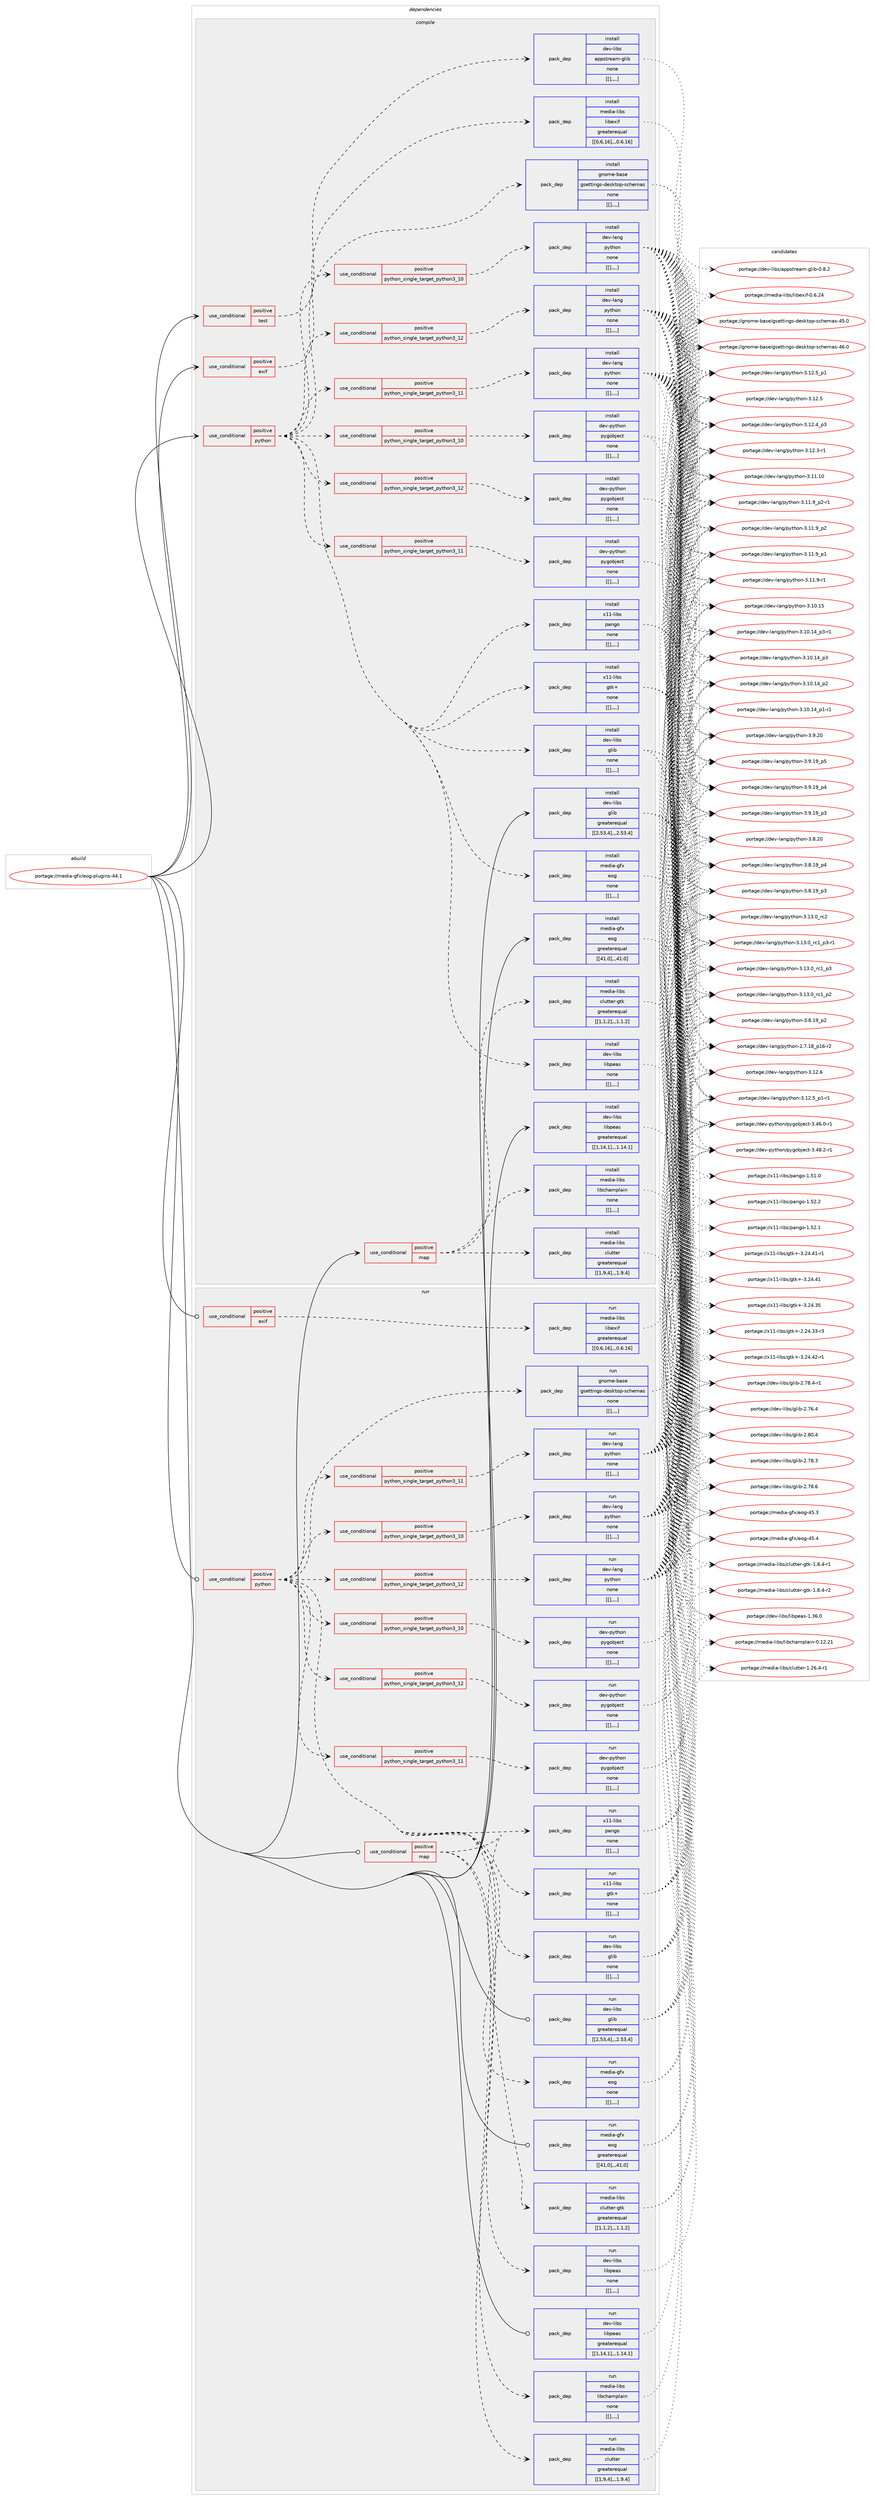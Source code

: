 digraph prolog {

# *************
# Graph options
# *************

newrank=true;
concentrate=true;
compound=true;
graph [rankdir=LR,fontname=Helvetica,fontsize=10,ranksep=1.5];#, ranksep=2.5, nodesep=0.2];
edge  [arrowhead=vee];
node  [fontname=Helvetica,fontsize=10];

# **********
# The ebuild
# **********

subgraph cluster_leftcol {
color=gray;
label=<<i>ebuild</i>>;
id [label="portage://media-gfx/eog-plugins-44.1", color=red, width=4, href="../media-gfx/eog-plugins-44.1.svg"];
}

# ****************
# The dependencies
# ****************

subgraph cluster_midcol {
color=gray;
label=<<i>dependencies</i>>;
subgraph cluster_compile {
fillcolor="#eeeeee";
style=filled;
label=<<i>compile</i>>;
subgraph cond75022 {
dependency301109 [label=<<TABLE BORDER="0" CELLBORDER="1" CELLSPACING="0" CELLPADDING="4"><TR><TD ROWSPAN="3" CELLPADDING="10">use_conditional</TD></TR><TR><TD>positive</TD></TR><TR><TD>exif</TD></TR></TABLE>>, shape=none, color=red];
subgraph pack223603 {
dependency301110 [label=<<TABLE BORDER="0" CELLBORDER="1" CELLSPACING="0" CELLPADDING="4" WIDTH="220"><TR><TD ROWSPAN="6" CELLPADDING="30">pack_dep</TD></TR><TR><TD WIDTH="110">install</TD></TR><TR><TD>media-libs</TD></TR><TR><TD>libexif</TD></TR><TR><TD>greaterequal</TD></TR><TR><TD>[[0,6,16],,,0.6.16]</TD></TR></TABLE>>, shape=none, color=blue];
}
dependency301109:e -> dependency301110:w [weight=20,style="dashed",arrowhead="vee"];
}
id:e -> dependency301109:w [weight=20,style="solid",arrowhead="vee"];
subgraph cond75023 {
dependency301111 [label=<<TABLE BORDER="0" CELLBORDER="1" CELLSPACING="0" CELLPADDING="4"><TR><TD ROWSPAN="3" CELLPADDING="10">use_conditional</TD></TR><TR><TD>positive</TD></TR><TR><TD>map</TD></TR></TABLE>>, shape=none, color=red];
subgraph pack223604 {
dependency301112 [label=<<TABLE BORDER="0" CELLBORDER="1" CELLSPACING="0" CELLPADDING="4" WIDTH="220"><TR><TD ROWSPAN="6" CELLPADDING="30">pack_dep</TD></TR><TR><TD WIDTH="110">install</TD></TR><TR><TD>media-libs</TD></TR><TR><TD>libchamplain</TD></TR><TR><TD>none</TD></TR><TR><TD>[[],,,,]</TD></TR></TABLE>>, shape=none, color=blue];
}
dependency301111:e -> dependency301112:w [weight=20,style="dashed",arrowhead="vee"];
subgraph pack223605 {
dependency301113 [label=<<TABLE BORDER="0" CELLBORDER="1" CELLSPACING="0" CELLPADDING="4" WIDTH="220"><TR><TD ROWSPAN="6" CELLPADDING="30">pack_dep</TD></TR><TR><TD WIDTH="110">install</TD></TR><TR><TD>media-libs</TD></TR><TR><TD>clutter</TD></TR><TR><TD>greaterequal</TD></TR><TR><TD>[[1,9,4],,,1.9.4]</TD></TR></TABLE>>, shape=none, color=blue];
}
dependency301111:e -> dependency301113:w [weight=20,style="dashed",arrowhead="vee"];
subgraph pack223606 {
dependency301114 [label=<<TABLE BORDER="0" CELLBORDER="1" CELLSPACING="0" CELLPADDING="4" WIDTH="220"><TR><TD ROWSPAN="6" CELLPADDING="30">pack_dep</TD></TR><TR><TD WIDTH="110">install</TD></TR><TR><TD>media-libs</TD></TR><TR><TD>clutter-gtk</TD></TR><TR><TD>greaterequal</TD></TR><TR><TD>[[1,1,2],,,1.1.2]</TD></TR></TABLE>>, shape=none, color=blue];
}
dependency301111:e -> dependency301114:w [weight=20,style="dashed",arrowhead="vee"];
}
id:e -> dependency301111:w [weight=20,style="solid",arrowhead="vee"];
subgraph cond75024 {
dependency301115 [label=<<TABLE BORDER="0" CELLBORDER="1" CELLSPACING="0" CELLPADDING="4"><TR><TD ROWSPAN="3" CELLPADDING="10">use_conditional</TD></TR><TR><TD>positive</TD></TR><TR><TD>python</TD></TR></TABLE>>, shape=none, color=red];
subgraph cond75025 {
dependency301116 [label=<<TABLE BORDER="0" CELLBORDER="1" CELLSPACING="0" CELLPADDING="4"><TR><TD ROWSPAN="3" CELLPADDING="10">use_conditional</TD></TR><TR><TD>positive</TD></TR><TR><TD>python_single_target_python3_10</TD></TR></TABLE>>, shape=none, color=red];
subgraph pack223607 {
dependency301117 [label=<<TABLE BORDER="0" CELLBORDER="1" CELLSPACING="0" CELLPADDING="4" WIDTH="220"><TR><TD ROWSPAN="6" CELLPADDING="30">pack_dep</TD></TR><TR><TD WIDTH="110">install</TD></TR><TR><TD>dev-lang</TD></TR><TR><TD>python</TD></TR><TR><TD>none</TD></TR><TR><TD>[[],,,,]</TD></TR></TABLE>>, shape=none, color=blue];
}
dependency301116:e -> dependency301117:w [weight=20,style="dashed",arrowhead="vee"];
}
dependency301115:e -> dependency301116:w [weight=20,style="dashed",arrowhead="vee"];
subgraph cond75026 {
dependency301118 [label=<<TABLE BORDER="0" CELLBORDER="1" CELLSPACING="0" CELLPADDING="4"><TR><TD ROWSPAN="3" CELLPADDING="10">use_conditional</TD></TR><TR><TD>positive</TD></TR><TR><TD>python_single_target_python3_11</TD></TR></TABLE>>, shape=none, color=red];
subgraph pack223608 {
dependency301119 [label=<<TABLE BORDER="0" CELLBORDER="1" CELLSPACING="0" CELLPADDING="4" WIDTH="220"><TR><TD ROWSPAN="6" CELLPADDING="30">pack_dep</TD></TR><TR><TD WIDTH="110">install</TD></TR><TR><TD>dev-lang</TD></TR><TR><TD>python</TD></TR><TR><TD>none</TD></TR><TR><TD>[[],,,,]</TD></TR></TABLE>>, shape=none, color=blue];
}
dependency301118:e -> dependency301119:w [weight=20,style="dashed",arrowhead="vee"];
}
dependency301115:e -> dependency301118:w [weight=20,style="dashed",arrowhead="vee"];
subgraph cond75027 {
dependency301120 [label=<<TABLE BORDER="0" CELLBORDER="1" CELLSPACING="0" CELLPADDING="4"><TR><TD ROWSPAN="3" CELLPADDING="10">use_conditional</TD></TR><TR><TD>positive</TD></TR><TR><TD>python_single_target_python3_12</TD></TR></TABLE>>, shape=none, color=red];
subgraph pack223609 {
dependency301121 [label=<<TABLE BORDER="0" CELLBORDER="1" CELLSPACING="0" CELLPADDING="4" WIDTH="220"><TR><TD ROWSPAN="6" CELLPADDING="30">pack_dep</TD></TR><TR><TD WIDTH="110">install</TD></TR><TR><TD>dev-lang</TD></TR><TR><TD>python</TD></TR><TR><TD>none</TD></TR><TR><TD>[[],,,,]</TD></TR></TABLE>>, shape=none, color=blue];
}
dependency301120:e -> dependency301121:w [weight=20,style="dashed",arrowhead="vee"];
}
dependency301115:e -> dependency301120:w [weight=20,style="dashed",arrowhead="vee"];
subgraph pack223610 {
dependency301122 [label=<<TABLE BORDER="0" CELLBORDER="1" CELLSPACING="0" CELLPADDING="4" WIDTH="220"><TR><TD ROWSPAN="6" CELLPADDING="30">pack_dep</TD></TR><TR><TD WIDTH="110">install</TD></TR><TR><TD>dev-libs</TD></TR><TR><TD>glib</TD></TR><TR><TD>none</TD></TR><TR><TD>[[],,,,]</TD></TR></TABLE>>, shape=none, color=blue];
}
dependency301115:e -> dependency301122:w [weight=20,style="dashed",arrowhead="vee"];
subgraph pack223611 {
dependency301123 [label=<<TABLE BORDER="0" CELLBORDER="1" CELLSPACING="0" CELLPADDING="4" WIDTH="220"><TR><TD ROWSPAN="6" CELLPADDING="30">pack_dep</TD></TR><TR><TD WIDTH="110">install</TD></TR><TR><TD>dev-libs</TD></TR><TR><TD>libpeas</TD></TR><TR><TD>none</TD></TR><TR><TD>[[],,,,]</TD></TR></TABLE>>, shape=none, color=blue];
}
dependency301115:e -> dependency301123:w [weight=20,style="dashed",arrowhead="vee"];
subgraph cond75028 {
dependency301124 [label=<<TABLE BORDER="0" CELLBORDER="1" CELLSPACING="0" CELLPADDING="4"><TR><TD ROWSPAN="3" CELLPADDING="10">use_conditional</TD></TR><TR><TD>positive</TD></TR><TR><TD>python_single_target_python3_10</TD></TR></TABLE>>, shape=none, color=red];
subgraph pack223612 {
dependency301125 [label=<<TABLE BORDER="0" CELLBORDER="1" CELLSPACING="0" CELLPADDING="4" WIDTH="220"><TR><TD ROWSPAN="6" CELLPADDING="30">pack_dep</TD></TR><TR><TD WIDTH="110">install</TD></TR><TR><TD>dev-python</TD></TR><TR><TD>pygobject</TD></TR><TR><TD>none</TD></TR><TR><TD>[[],,,,]</TD></TR></TABLE>>, shape=none, color=blue];
}
dependency301124:e -> dependency301125:w [weight=20,style="dashed",arrowhead="vee"];
}
dependency301115:e -> dependency301124:w [weight=20,style="dashed",arrowhead="vee"];
subgraph cond75029 {
dependency301126 [label=<<TABLE BORDER="0" CELLBORDER="1" CELLSPACING="0" CELLPADDING="4"><TR><TD ROWSPAN="3" CELLPADDING="10">use_conditional</TD></TR><TR><TD>positive</TD></TR><TR><TD>python_single_target_python3_11</TD></TR></TABLE>>, shape=none, color=red];
subgraph pack223613 {
dependency301127 [label=<<TABLE BORDER="0" CELLBORDER="1" CELLSPACING="0" CELLPADDING="4" WIDTH="220"><TR><TD ROWSPAN="6" CELLPADDING="30">pack_dep</TD></TR><TR><TD WIDTH="110">install</TD></TR><TR><TD>dev-python</TD></TR><TR><TD>pygobject</TD></TR><TR><TD>none</TD></TR><TR><TD>[[],,,,]</TD></TR></TABLE>>, shape=none, color=blue];
}
dependency301126:e -> dependency301127:w [weight=20,style="dashed",arrowhead="vee"];
}
dependency301115:e -> dependency301126:w [weight=20,style="dashed",arrowhead="vee"];
subgraph cond75030 {
dependency301128 [label=<<TABLE BORDER="0" CELLBORDER="1" CELLSPACING="0" CELLPADDING="4"><TR><TD ROWSPAN="3" CELLPADDING="10">use_conditional</TD></TR><TR><TD>positive</TD></TR><TR><TD>python_single_target_python3_12</TD></TR></TABLE>>, shape=none, color=red];
subgraph pack223614 {
dependency301129 [label=<<TABLE BORDER="0" CELLBORDER="1" CELLSPACING="0" CELLPADDING="4" WIDTH="220"><TR><TD ROWSPAN="6" CELLPADDING="30">pack_dep</TD></TR><TR><TD WIDTH="110">install</TD></TR><TR><TD>dev-python</TD></TR><TR><TD>pygobject</TD></TR><TR><TD>none</TD></TR><TR><TD>[[],,,,]</TD></TR></TABLE>>, shape=none, color=blue];
}
dependency301128:e -> dependency301129:w [weight=20,style="dashed",arrowhead="vee"];
}
dependency301115:e -> dependency301128:w [weight=20,style="dashed",arrowhead="vee"];
subgraph pack223615 {
dependency301130 [label=<<TABLE BORDER="0" CELLBORDER="1" CELLSPACING="0" CELLPADDING="4" WIDTH="220"><TR><TD ROWSPAN="6" CELLPADDING="30">pack_dep</TD></TR><TR><TD WIDTH="110">install</TD></TR><TR><TD>gnome-base</TD></TR><TR><TD>gsettings-desktop-schemas</TD></TR><TR><TD>none</TD></TR><TR><TD>[[],,,,]</TD></TR></TABLE>>, shape=none, color=blue];
}
dependency301115:e -> dependency301130:w [weight=20,style="dashed",arrowhead="vee"];
subgraph pack223616 {
dependency301131 [label=<<TABLE BORDER="0" CELLBORDER="1" CELLSPACING="0" CELLPADDING="4" WIDTH="220"><TR><TD ROWSPAN="6" CELLPADDING="30">pack_dep</TD></TR><TR><TD WIDTH="110">install</TD></TR><TR><TD>media-gfx</TD></TR><TR><TD>eog</TD></TR><TR><TD>none</TD></TR><TR><TD>[[],,,,]</TD></TR></TABLE>>, shape=none, color=blue];
}
dependency301115:e -> dependency301131:w [weight=20,style="dashed",arrowhead="vee"];
subgraph pack223617 {
dependency301132 [label=<<TABLE BORDER="0" CELLBORDER="1" CELLSPACING="0" CELLPADDING="4" WIDTH="220"><TR><TD ROWSPAN="6" CELLPADDING="30">pack_dep</TD></TR><TR><TD WIDTH="110">install</TD></TR><TR><TD>x11-libs</TD></TR><TR><TD>gtk+</TD></TR><TR><TD>none</TD></TR><TR><TD>[[],,,,]</TD></TR></TABLE>>, shape=none, color=blue];
}
dependency301115:e -> dependency301132:w [weight=20,style="dashed",arrowhead="vee"];
subgraph pack223618 {
dependency301133 [label=<<TABLE BORDER="0" CELLBORDER="1" CELLSPACING="0" CELLPADDING="4" WIDTH="220"><TR><TD ROWSPAN="6" CELLPADDING="30">pack_dep</TD></TR><TR><TD WIDTH="110">install</TD></TR><TR><TD>x11-libs</TD></TR><TR><TD>pango</TD></TR><TR><TD>none</TD></TR><TR><TD>[[],,,,]</TD></TR></TABLE>>, shape=none, color=blue];
}
dependency301115:e -> dependency301133:w [weight=20,style="dashed",arrowhead="vee"];
}
id:e -> dependency301115:w [weight=20,style="solid",arrowhead="vee"];
subgraph cond75031 {
dependency301134 [label=<<TABLE BORDER="0" CELLBORDER="1" CELLSPACING="0" CELLPADDING="4"><TR><TD ROWSPAN="3" CELLPADDING="10">use_conditional</TD></TR><TR><TD>positive</TD></TR><TR><TD>test</TD></TR></TABLE>>, shape=none, color=red];
subgraph pack223619 {
dependency301135 [label=<<TABLE BORDER="0" CELLBORDER="1" CELLSPACING="0" CELLPADDING="4" WIDTH="220"><TR><TD ROWSPAN="6" CELLPADDING="30">pack_dep</TD></TR><TR><TD WIDTH="110">install</TD></TR><TR><TD>dev-libs</TD></TR><TR><TD>appstream-glib</TD></TR><TR><TD>none</TD></TR><TR><TD>[[],,,,]</TD></TR></TABLE>>, shape=none, color=blue];
}
dependency301134:e -> dependency301135:w [weight=20,style="dashed",arrowhead="vee"];
}
id:e -> dependency301134:w [weight=20,style="solid",arrowhead="vee"];
subgraph pack223620 {
dependency301136 [label=<<TABLE BORDER="0" CELLBORDER="1" CELLSPACING="0" CELLPADDING="4" WIDTH="220"><TR><TD ROWSPAN="6" CELLPADDING="30">pack_dep</TD></TR><TR><TD WIDTH="110">install</TD></TR><TR><TD>dev-libs</TD></TR><TR><TD>glib</TD></TR><TR><TD>greaterequal</TD></TR><TR><TD>[[2,53,4],,,2.53.4]</TD></TR></TABLE>>, shape=none, color=blue];
}
id:e -> dependency301136:w [weight=20,style="solid",arrowhead="vee"];
subgraph pack223621 {
dependency301137 [label=<<TABLE BORDER="0" CELLBORDER="1" CELLSPACING="0" CELLPADDING="4" WIDTH="220"><TR><TD ROWSPAN="6" CELLPADDING="30">pack_dep</TD></TR><TR><TD WIDTH="110">install</TD></TR><TR><TD>dev-libs</TD></TR><TR><TD>libpeas</TD></TR><TR><TD>greaterequal</TD></TR><TR><TD>[[1,14,1],,,1.14.1]</TD></TR></TABLE>>, shape=none, color=blue];
}
id:e -> dependency301137:w [weight=20,style="solid",arrowhead="vee"];
subgraph pack223622 {
dependency301138 [label=<<TABLE BORDER="0" CELLBORDER="1" CELLSPACING="0" CELLPADDING="4" WIDTH="220"><TR><TD ROWSPAN="6" CELLPADDING="30">pack_dep</TD></TR><TR><TD WIDTH="110">install</TD></TR><TR><TD>media-gfx</TD></TR><TR><TD>eog</TD></TR><TR><TD>greaterequal</TD></TR><TR><TD>[[41,0],,,41.0]</TD></TR></TABLE>>, shape=none, color=blue];
}
id:e -> dependency301138:w [weight=20,style="solid",arrowhead="vee"];
}
subgraph cluster_compileandrun {
fillcolor="#eeeeee";
style=filled;
label=<<i>compile and run</i>>;
}
subgraph cluster_run {
fillcolor="#eeeeee";
style=filled;
label=<<i>run</i>>;
subgraph cond75032 {
dependency301139 [label=<<TABLE BORDER="0" CELLBORDER="1" CELLSPACING="0" CELLPADDING="4"><TR><TD ROWSPAN="3" CELLPADDING="10">use_conditional</TD></TR><TR><TD>positive</TD></TR><TR><TD>exif</TD></TR></TABLE>>, shape=none, color=red];
subgraph pack223623 {
dependency301140 [label=<<TABLE BORDER="0" CELLBORDER="1" CELLSPACING="0" CELLPADDING="4" WIDTH="220"><TR><TD ROWSPAN="6" CELLPADDING="30">pack_dep</TD></TR><TR><TD WIDTH="110">run</TD></TR><TR><TD>media-libs</TD></TR><TR><TD>libexif</TD></TR><TR><TD>greaterequal</TD></TR><TR><TD>[[0,6,16],,,0.6.16]</TD></TR></TABLE>>, shape=none, color=blue];
}
dependency301139:e -> dependency301140:w [weight=20,style="dashed",arrowhead="vee"];
}
id:e -> dependency301139:w [weight=20,style="solid",arrowhead="odot"];
subgraph cond75033 {
dependency301141 [label=<<TABLE BORDER="0" CELLBORDER="1" CELLSPACING="0" CELLPADDING="4"><TR><TD ROWSPAN="3" CELLPADDING="10">use_conditional</TD></TR><TR><TD>positive</TD></TR><TR><TD>map</TD></TR></TABLE>>, shape=none, color=red];
subgraph pack223624 {
dependency301142 [label=<<TABLE BORDER="0" CELLBORDER="1" CELLSPACING="0" CELLPADDING="4" WIDTH="220"><TR><TD ROWSPAN="6" CELLPADDING="30">pack_dep</TD></TR><TR><TD WIDTH="110">run</TD></TR><TR><TD>media-libs</TD></TR><TR><TD>libchamplain</TD></TR><TR><TD>none</TD></TR><TR><TD>[[],,,,]</TD></TR></TABLE>>, shape=none, color=blue];
}
dependency301141:e -> dependency301142:w [weight=20,style="dashed",arrowhead="vee"];
subgraph pack223625 {
dependency301143 [label=<<TABLE BORDER="0" CELLBORDER="1" CELLSPACING="0" CELLPADDING="4" WIDTH="220"><TR><TD ROWSPAN="6" CELLPADDING="30">pack_dep</TD></TR><TR><TD WIDTH="110">run</TD></TR><TR><TD>media-libs</TD></TR><TR><TD>clutter</TD></TR><TR><TD>greaterequal</TD></TR><TR><TD>[[1,9,4],,,1.9.4]</TD></TR></TABLE>>, shape=none, color=blue];
}
dependency301141:e -> dependency301143:w [weight=20,style="dashed",arrowhead="vee"];
subgraph pack223626 {
dependency301144 [label=<<TABLE BORDER="0" CELLBORDER="1" CELLSPACING="0" CELLPADDING="4" WIDTH="220"><TR><TD ROWSPAN="6" CELLPADDING="30">pack_dep</TD></TR><TR><TD WIDTH="110">run</TD></TR><TR><TD>media-libs</TD></TR><TR><TD>clutter-gtk</TD></TR><TR><TD>greaterequal</TD></TR><TR><TD>[[1,1,2],,,1.1.2]</TD></TR></TABLE>>, shape=none, color=blue];
}
dependency301141:e -> dependency301144:w [weight=20,style="dashed",arrowhead="vee"];
}
id:e -> dependency301141:w [weight=20,style="solid",arrowhead="odot"];
subgraph cond75034 {
dependency301145 [label=<<TABLE BORDER="0" CELLBORDER="1" CELLSPACING="0" CELLPADDING="4"><TR><TD ROWSPAN="3" CELLPADDING="10">use_conditional</TD></TR><TR><TD>positive</TD></TR><TR><TD>python</TD></TR></TABLE>>, shape=none, color=red];
subgraph cond75035 {
dependency301146 [label=<<TABLE BORDER="0" CELLBORDER="1" CELLSPACING="0" CELLPADDING="4"><TR><TD ROWSPAN="3" CELLPADDING="10">use_conditional</TD></TR><TR><TD>positive</TD></TR><TR><TD>python_single_target_python3_10</TD></TR></TABLE>>, shape=none, color=red];
subgraph pack223627 {
dependency301147 [label=<<TABLE BORDER="0" CELLBORDER="1" CELLSPACING="0" CELLPADDING="4" WIDTH="220"><TR><TD ROWSPAN="6" CELLPADDING="30">pack_dep</TD></TR><TR><TD WIDTH="110">run</TD></TR><TR><TD>dev-lang</TD></TR><TR><TD>python</TD></TR><TR><TD>none</TD></TR><TR><TD>[[],,,,]</TD></TR></TABLE>>, shape=none, color=blue];
}
dependency301146:e -> dependency301147:w [weight=20,style="dashed",arrowhead="vee"];
}
dependency301145:e -> dependency301146:w [weight=20,style="dashed",arrowhead="vee"];
subgraph cond75036 {
dependency301148 [label=<<TABLE BORDER="0" CELLBORDER="1" CELLSPACING="0" CELLPADDING="4"><TR><TD ROWSPAN="3" CELLPADDING="10">use_conditional</TD></TR><TR><TD>positive</TD></TR><TR><TD>python_single_target_python3_11</TD></TR></TABLE>>, shape=none, color=red];
subgraph pack223628 {
dependency301149 [label=<<TABLE BORDER="0" CELLBORDER="1" CELLSPACING="0" CELLPADDING="4" WIDTH="220"><TR><TD ROWSPAN="6" CELLPADDING="30">pack_dep</TD></TR><TR><TD WIDTH="110">run</TD></TR><TR><TD>dev-lang</TD></TR><TR><TD>python</TD></TR><TR><TD>none</TD></TR><TR><TD>[[],,,,]</TD></TR></TABLE>>, shape=none, color=blue];
}
dependency301148:e -> dependency301149:w [weight=20,style="dashed",arrowhead="vee"];
}
dependency301145:e -> dependency301148:w [weight=20,style="dashed",arrowhead="vee"];
subgraph cond75037 {
dependency301150 [label=<<TABLE BORDER="0" CELLBORDER="1" CELLSPACING="0" CELLPADDING="4"><TR><TD ROWSPAN="3" CELLPADDING="10">use_conditional</TD></TR><TR><TD>positive</TD></TR><TR><TD>python_single_target_python3_12</TD></TR></TABLE>>, shape=none, color=red];
subgraph pack223629 {
dependency301151 [label=<<TABLE BORDER="0" CELLBORDER="1" CELLSPACING="0" CELLPADDING="4" WIDTH="220"><TR><TD ROWSPAN="6" CELLPADDING="30">pack_dep</TD></TR><TR><TD WIDTH="110">run</TD></TR><TR><TD>dev-lang</TD></TR><TR><TD>python</TD></TR><TR><TD>none</TD></TR><TR><TD>[[],,,,]</TD></TR></TABLE>>, shape=none, color=blue];
}
dependency301150:e -> dependency301151:w [weight=20,style="dashed",arrowhead="vee"];
}
dependency301145:e -> dependency301150:w [weight=20,style="dashed",arrowhead="vee"];
subgraph pack223630 {
dependency301152 [label=<<TABLE BORDER="0" CELLBORDER="1" CELLSPACING="0" CELLPADDING="4" WIDTH="220"><TR><TD ROWSPAN="6" CELLPADDING="30">pack_dep</TD></TR><TR><TD WIDTH="110">run</TD></TR><TR><TD>dev-libs</TD></TR><TR><TD>glib</TD></TR><TR><TD>none</TD></TR><TR><TD>[[],,,,]</TD></TR></TABLE>>, shape=none, color=blue];
}
dependency301145:e -> dependency301152:w [weight=20,style="dashed",arrowhead="vee"];
subgraph pack223631 {
dependency301153 [label=<<TABLE BORDER="0" CELLBORDER="1" CELLSPACING="0" CELLPADDING="4" WIDTH="220"><TR><TD ROWSPAN="6" CELLPADDING="30">pack_dep</TD></TR><TR><TD WIDTH="110">run</TD></TR><TR><TD>dev-libs</TD></TR><TR><TD>libpeas</TD></TR><TR><TD>none</TD></TR><TR><TD>[[],,,,]</TD></TR></TABLE>>, shape=none, color=blue];
}
dependency301145:e -> dependency301153:w [weight=20,style="dashed",arrowhead="vee"];
subgraph cond75038 {
dependency301154 [label=<<TABLE BORDER="0" CELLBORDER="1" CELLSPACING="0" CELLPADDING="4"><TR><TD ROWSPAN="3" CELLPADDING="10">use_conditional</TD></TR><TR><TD>positive</TD></TR><TR><TD>python_single_target_python3_10</TD></TR></TABLE>>, shape=none, color=red];
subgraph pack223632 {
dependency301155 [label=<<TABLE BORDER="0" CELLBORDER="1" CELLSPACING="0" CELLPADDING="4" WIDTH="220"><TR><TD ROWSPAN="6" CELLPADDING="30">pack_dep</TD></TR><TR><TD WIDTH="110">run</TD></TR><TR><TD>dev-python</TD></TR><TR><TD>pygobject</TD></TR><TR><TD>none</TD></TR><TR><TD>[[],,,,]</TD></TR></TABLE>>, shape=none, color=blue];
}
dependency301154:e -> dependency301155:w [weight=20,style="dashed",arrowhead="vee"];
}
dependency301145:e -> dependency301154:w [weight=20,style="dashed",arrowhead="vee"];
subgraph cond75039 {
dependency301156 [label=<<TABLE BORDER="0" CELLBORDER="1" CELLSPACING="0" CELLPADDING="4"><TR><TD ROWSPAN="3" CELLPADDING="10">use_conditional</TD></TR><TR><TD>positive</TD></TR><TR><TD>python_single_target_python3_11</TD></TR></TABLE>>, shape=none, color=red];
subgraph pack223633 {
dependency301157 [label=<<TABLE BORDER="0" CELLBORDER="1" CELLSPACING="0" CELLPADDING="4" WIDTH="220"><TR><TD ROWSPAN="6" CELLPADDING="30">pack_dep</TD></TR><TR><TD WIDTH="110">run</TD></TR><TR><TD>dev-python</TD></TR><TR><TD>pygobject</TD></TR><TR><TD>none</TD></TR><TR><TD>[[],,,,]</TD></TR></TABLE>>, shape=none, color=blue];
}
dependency301156:e -> dependency301157:w [weight=20,style="dashed",arrowhead="vee"];
}
dependency301145:e -> dependency301156:w [weight=20,style="dashed",arrowhead="vee"];
subgraph cond75040 {
dependency301158 [label=<<TABLE BORDER="0" CELLBORDER="1" CELLSPACING="0" CELLPADDING="4"><TR><TD ROWSPAN="3" CELLPADDING="10">use_conditional</TD></TR><TR><TD>positive</TD></TR><TR><TD>python_single_target_python3_12</TD></TR></TABLE>>, shape=none, color=red];
subgraph pack223634 {
dependency301159 [label=<<TABLE BORDER="0" CELLBORDER="1" CELLSPACING="0" CELLPADDING="4" WIDTH="220"><TR><TD ROWSPAN="6" CELLPADDING="30">pack_dep</TD></TR><TR><TD WIDTH="110">run</TD></TR><TR><TD>dev-python</TD></TR><TR><TD>pygobject</TD></TR><TR><TD>none</TD></TR><TR><TD>[[],,,,]</TD></TR></TABLE>>, shape=none, color=blue];
}
dependency301158:e -> dependency301159:w [weight=20,style="dashed",arrowhead="vee"];
}
dependency301145:e -> dependency301158:w [weight=20,style="dashed",arrowhead="vee"];
subgraph pack223635 {
dependency301160 [label=<<TABLE BORDER="0" CELLBORDER="1" CELLSPACING="0" CELLPADDING="4" WIDTH="220"><TR><TD ROWSPAN="6" CELLPADDING="30">pack_dep</TD></TR><TR><TD WIDTH="110">run</TD></TR><TR><TD>gnome-base</TD></TR><TR><TD>gsettings-desktop-schemas</TD></TR><TR><TD>none</TD></TR><TR><TD>[[],,,,]</TD></TR></TABLE>>, shape=none, color=blue];
}
dependency301145:e -> dependency301160:w [weight=20,style="dashed",arrowhead="vee"];
subgraph pack223636 {
dependency301161 [label=<<TABLE BORDER="0" CELLBORDER="1" CELLSPACING="0" CELLPADDING="4" WIDTH="220"><TR><TD ROWSPAN="6" CELLPADDING="30">pack_dep</TD></TR><TR><TD WIDTH="110">run</TD></TR><TR><TD>media-gfx</TD></TR><TR><TD>eog</TD></TR><TR><TD>none</TD></TR><TR><TD>[[],,,,]</TD></TR></TABLE>>, shape=none, color=blue];
}
dependency301145:e -> dependency301161:w [weight=20,style="dashed",arrowhead="vee"];
subgraph pack223637 {
dependency301162 [label=<<TABLE BORDER="0" CELLBORDER="1" CELLSPACING="0" CELLPADDING="4" WIDTH="220"><TR><TD ROWSPAN="6" CELLPADDING="30">pack_dep</TD></TR><TR><TD WIDTH="110">run</TD></TR><TR><TD>x11-libs</TD></TR><TR><TD>gtk+</TD></TR><TR><TD>none</TD></TR><TR><TD>[[],,,,]</TD></TR></TABLE>>, shape=none, color=blue];
}
dependency301145:e -> dependency301162:w [weight=20,style="dashed",arrowhead="vee"];
subgraph pack223638 {
dependency301163 [label=<<TABLE BORDER="0" CELLBORDER="1" CELLSPACING="0" CELLPADDING="4" WIDTH="220"><TR><TD ROWSPAN="6" CELLPADDING="30">pack_dep</TD></TR><TR><TD WIDTH="110">run</TD></TR><TR><TD>x11-libs</TD></TR><TR><TD>pango</TD></TR><TR><TD>none</TD></TR><TR><TD>[[],,,,]</TD></TR></TABLE>>, shape=none, color=blue];
}
dependency301145:e -> dependency301163:w [weight=20,style="dashed",arrowhead="vee"];
}
id:e -> dependency301145:w [weight=20,style="solid",arrowhead="odot"];
subgraph pack223639 {
dependency301164 [label=<<TABLE BORDER="0" CELLBORDER="1" CELLSPACING="0" CELLPADDING="4" WIDTH="220"><TR><TD ROWSPAN="6" CELLPADDING="30">pack_dep</TD></TR><TR><TD WIDTH="110">run</TD></TR><TR><TD>dev-libs</TD></TR><TR><TD>glib</TD></TR><TR><TD>greaterequal</TD></TR><TR><TD>[[2,53,4],,,2.53.4]</TD></TR></TABLE>>, shape=none, color=blue];
}
id:e -> dependency301164:w [weight=20,style="solid",arrowhead="odot"];
subgraph pack223640 {
dependency301165 [label=<<TABLE BORDER="0" CELLBORDER="1" CELLSPACING="0" CELLPADDING="4" WIDTH="220"><TR><TD ROWSPAN="6" CELLPADDING="30">pack_dep</TD></TR><TR><TD WIDTH="110">run</TD></TR><TR><TD>dev-libs</TD></TR><TR><TD>libpeas</TD></TR><TR><TD>greaterequal</TD></TR><TR><TD>[[1,14,1],,,1.14.1]</TD></TR></TABLE>>, shape=none, color=blue];
}
id:e -> dependency301165:w [weight=20,style="solid",arrowhead="odot"];
subgraph pack223641 {
dependency301166 [label=<<TABLE BORDER="0" CELLBORDER="1" CELLSPACING="0" CELLPADDING="4" WIDTH="220"><TR><TD ROWSPAN="6" CELLPADDING="30">pack_dep</TD></TR><TR><TD WIDTH="110">run</TD></TR><TR><TD>media-gfx</TD></TR><TR><TD>eog</TD></TR><TR><TD>greaterequal</TD></TR><TR><TD>[[41,0],,,41.0]</TD></TR></TABLE>>, shape=none, color=blue];
}
id:e -> dependency301166:w [weight=20,style="solid",arrowhead="odot"];
}
}

# **************
# The candidates
# **************

subgraph cluster_choices {
rank=same;
color=gray;
label=<<i>candidates</i>>;

subgraph choice223603 {
color=black;
nodesep=1;
choice109101100105974510810598115471081059810112010510245484654465052 [label="portage://media-libs/libexif-0.6.24", color=red, width=4,href="../media-libs/libexif-0.6.24.svg"];
dependency301110:e -> choice109101100105974510810598115471081059810112010510245484654465052:w [style=dotted,weight="100"];
}
subgraph choice223604 {
color=black;
nodesep=1;
choice10910110010597451081059811547108105989910497109112108971051104548464950465049 [label="portage://media-libs/libchamplain-0.12.21", color=red, width=4,href="../media-libs/libchamplain-0.12.21.svg"];
dependency301112:e -> choice10910110010597451081059811547108105989910497109112108971051104548464950465049:w [style=dotted,weight="100"];
}
subgraph choice223605 {
color=black;
nodesep=1;
choice1091011001059745108105981154799108117116116101114454946505446524511449 [label="portage://media-libs/clutter-1.26.4-r1", color=red, width=4,href="../media-libs/clutter-1.26.4-r1.svg"];
dependency301113:e -> choice1091011001059745108105981154799108117116116101114454946505446524511449:w [style=dotted,weight="100"];
}
subgraph choice223606 {
color=black;
nodesep=1;
choice1091011001059745108105981154799108117116116101114451031161074549465646524511450 [label="portage://media-libs/clutter-gtk-1.8.4-r2", color=red, width=4,href="../media-libs/clutter-gtk-1.8.4-r2.svg"];
choice1091011001059745108105981154799108117116116101114451031161074549465646524511449 [label="portage://media-libs/clutter-gtk-1.8.4-r1", color=red, width=4,href="../media-libs/clutter-gtk-1.8.4-r1.svg"];
dependency301114:e -> choice1091011001059745108105981154799108117116116101114451031161074549465646524511450:w [style=dotted,weight="100"];
dependency301114:e -> choice1091011001059745108105981154799108117116116101114451031161074549465646524511449:w [style=dotted,weight="100"];
}
subgraph choice223607 {
color=black;
nodesep=1;
choice10010111845108971101034711212111610411111045514649514648951149950 [label="portage://dev-lang/python-3.13.0_rc2", color=red, width=4,href="../dev-lang/python-3.13.0_rc2.svg"];
choice1001011184510897110103471121211161041111104551464951464895114994995112514511449 [label="portage://dev-lang/python-3.13.0_rc1_p3-r1", color=red, width=4,href="../dev-lang/python-3.13.0_rc1_p3-r1.svg"];
choice100101118451089711010347112121116104111110455146495146489511499499511251 [label="portage://dev-lang/python-3.13.0_rc1_p3", color=red, width=4,href="../dev-lang/python-3.13.0_rc1_p3.svg"];
choice100101118451089711010347112121116104111110455146495146489511499499511250 [label="portage://dev-lang/python-3.13.0_rc1_p2", color=red, width=4,href="../dev-lang/python-3.13.0_rc1_p2.svg"];
choice10010111845108971101034711212111610411111045514649504654 [label="portage://dev-lang/python-3.12.6", color=red, width=4,href="../dev-lang/python-3.12.6.svg"];
choice1001011184510897110103471121211161041111104551464950465395112494511449 [label="portage://dev-lang/python-3.12.5_p1-r1", color=red, width=4,href="../dev-lang/python-3.12.5_p1-r1.svg"];
choice100101118451089711010347112121116104111110455146495046539511249 [label="portage://dev-lang/python-3.12.5_p1", color=red, width=4,href="../dev-lang/python-3.12.5_p1.svg"];
choice10010111845108971101034711212111610411111045514649504653 [label="portage://dev-lang/python-3.12.5", color=red, width=4,href="../dev-lang/python-3.12.5.svg"];
choice100101118451089711010347112121116104111110455146495046529511251 [label="portage://dev-lang/python-3.12.4_p3", color=red, width=4,href="../dev-lang/python-3.12.4_p3.svg"];
choice100101118451089711010347112121116104111110455146495046514511449 [label="portage://dev-lang/python-3.12.3-r1", color=red, width=4,href="../dev-lang/python-3.12.3-r1.svg"];
choice1001011184510897110103471121211161041111104551464949464948 [label="portage://dev-lang/python-3.11.10", color=red, width=4,href="../dev-lang/python-3.11.10.svg"];
choice1001011184510897110103471121211161041111104551464949465795112504511449 [label="portage://dev-lang/python-3.11.9_p2-r1", color=red, width=4,href="../dev-lang/python-3.11.9_p2-r1.svg"];
choice100101118451089711010347112121116104111110455146494946579511250 [label="portage://dev-lang/python-3.11.9_p2", color=red, width=4,href="../dev-lang/python-3.11.9_p2.svg"];
choice100101118451089711010347112121116104111110455146494946579511249 [label="portage://dev-lang/python-3.11.9_p1", color=red, width=4,href="../dev-lang/python-3.11.9_p1.svg"];
choice100101118451089711010347112121116104111110455146494946574511449 [label="portage://dev-lang/python-3.11.9-r1", color=red, width=4,href="../dev-lang/python-3.11.9-r1.svg"];
choice1001011184510897110103471121211161041111104551464948464953 [label="portage://dev-lang/python-3.10.15", color=red, width=4,href="../dev-lang/python-3.10.15.svg"];
choice100101118451089711010347112121116104111110455146494846495295112514511449 [label="portage://dev-lang/python-3.10.14_p3-r1", color=red, width=4,href="../dev-lang/python-3.10.14_p3-r1.svg"];
choice10010111845108971101034711212111610411111045514649484649529511251 [label="portage://dev-lang/python-3.10.14_p3", color=red, width=4,href="../dev-lang/python-3.10.14_p3.svg"];
choice10010111845108971101034711212111610411111045514649484649529511250 [label="portage://dev-lang/python-3.10.14_p2", color=red, width=4,href="../dev-lang/python-3.10.14_p2.svg"];
choice100101118451089711010347112121116104111110455146494846495295112494511449 [label="portage://dev-lang/python-3.10.14_p1-r1", color=red, width=4,href="../dev-lang/python-3.10.14_p1-r1.svg"];
choice10010111845108971101034711212111610411111045514657465048 [label="portage://dev-lang/python-3.9.20", color=red, width=4,href="../dev-lang/python-3.9.20.svg"];
choice100101118451089711010347112121116104111110455146574649579511253 [label="portage://dev-lang/python-3.9.19_p5", color=red, width=4,href="../dev-lang/python-3.9.19_p5.svg"];
choice100101118451089711010347112121116104111110455146574649579511252 [label="portage://dev-lang/python-3.9.19_p4", color=red, width=4,href="../dev-lang/python-3.9.19_p4.svg"];
choice100101118451089711010347112121116104111110455146574649579511251 [label="portage://dev-lang/python-3.9.19_p3", color=red, width=4,href="../dev-lang/python-3.9.19_p3.svg"];
choice10010111845108971101034711212111610411111045514656465048 [label="portage://dev-lang/python-3.8.20", color=red, width=4,href="../dev-lang/python-3.8.20.svg"];
choice100101118451089711010347112121116104111110455146564649579511252 [label="portage://dev-lang/python-3.8.19_p4", color=red, width=4,href="../dev-lang/python-3.8.19_p4.svg"];
choice100101118451089711010347112121116104111110455146564649579511251 [label="portage://dev-lang/python-3.8.19_p3", color=red, width=4,href="../dev-lang/python-3.8.19_p3.svg"];
choice100101118451089711010347112121116104111110455146564649579511250 [label="portage://dev-lang/python-3.8.19_p2", color=red, width=4,href="../dev-lang/python-3.8.19_p2.svg"];
choice100101118451089711010347112121116104111110455046554649569511249544511450 [label="portage://dev-lang/python-2.7.18_p16-r2", color=red, width=4,href="../dev-lang/python-2.7.18_p16-r2.svg"];
dependency301117:e -> choice10010111845108971101034711212111610411111045514649514648951149950:w [style=dotted,weight="100"];
dependency301117:e -> choice1001011184510897110103471121211161041111104551464951464895114994995112514511449:w [style=dotted,weight="100"];
dependency301117:e -> choice100101118451089711010347112121116104111110455146495146489511499499511251:w [style=dotted,weight="100"];
dependency301117:e -> choice100101118451089711010347112121116104111110455146495146489511499499511250:w [style=dotted,weight="100"];
dependency301117:e -> choice10010111845108971101034711212111610411111045514649504654:w [style=dotted,weight="100"];
dependency301117:e -> choice1001011184510897110103471121211161041111104551464950465395112494511449:w [style=dotted,weight="100"];
dependency301117:e -> choice100101118451089711010347112121116104111110455146495046539511249:w [style=dotted,weight="100"];
dependency301117:e -> choice10010111845108971101034711212111610411111045514649504653:w [style=dotted,weight="100"];
dependency301117:e -> choice100101118451089711010347112121116104111110455146495046529511251:w [style=dotted,weight="100"];
dependency301117:e -> choice100101118451089711010347112121116104111110455146495046514511449:w [style=dotted,weight="100"];
dependency301117:e -> choice1001011184510897110103471121211161041111104551464949464948:w [style=dotted,weight="100"];
dependency301117:e -> choice1001011184510897110103471121211161041111104551464949465795112504511449:w [style=dotted,weight="100"];
dependency301117:e -> choice100101118451089711010347112121116104111110455146494946579511250:w [style=dotted,weight="100"];
dependency301117:e -> choice100101118451089711010347112121116104111110455146494946579511249:w [style=dotted,weight="100"];
dependency301117:e -> choice100101118451089711010347112121116104111110455146494946574511449:w [style=dotted,weight="100"];
dependency301117:e -> choice1001011184510897110103471121211161041111104551464948464953:w [style=dotted,weight="100"];
dependency301117:e -> choice100101118451089711010347112121116104111110455146494846495295112514511449:w [style=dotted,weight="100"];
dependency301117:e -> choice10010111845108971101034711212111610411111045514649484649529511251:w [style=dotted,weight="100"];
dependency301117:e -> choice10010111845108971101034711212111610411111045514649484649529511250:w [style=dotted,weight="100"];
dependency301117:e -> choice100101118451089711010347112121116104111110455146494846495295112494511449:w [style=dotted,weight="100"];
dependency301117:e -> choice10010111845108971101034711212111610411111045514657465048:w [style=dotted,weight="100"];
dependency301117:e -> choice100101118451089711010347112121116104111110455146574649579511253:w [style=dotted,weight="100"];
dependency301117:e -> choice100101118451089711010347112121116104111110455146574649579511252:w [style=dotted,weight="100"];
dependency301117:e -> choice100101118451089711010347112121116104111110455146574649579511251:w [style=dotted,weight="100"];
dependency301117:e -> choice10010111845108971101034711212111610411111045514656465048:w [style=dotted,weight="100"];
dependency301117:e -> choice100101118451089711010347112121116104111110455146564649579511252:w [style=dotted,weight="100"];
dependency301117:e -> choice100101118451089711010347112121116104111110455146564649579511251:w [style=dotted,weight="100"];
dependency301117:e -> choice100101118451089711010347112121116104111110455146564649579511250:w [style=dotted,weight="100"];
dependency301117:e -> choice100101118451089711010347112121116104111110455046554649569511249544511450:w [style=dotted,weight="100"];
}
subgraph choice223608 {
color=black;
nodesep=1;
choice10010111845108971101034711212111610411111045514649514648951149950 [label="portage://dev-lang/python-3.13.0_rc2", color=red, width=4,href="../dev-lang/python-3.13.0_rc2.svg"];
choice1001011184510897110103471121211161041111104551464951464895114994995112514511449 [label="portage://dev-lang/python-3.13.0_rc1_p3-r1", color=red, width=4,href="../dev-lang/python-3.13.0_rc1_p3-r1.svg"];
choice100101118451089711010347112121116104111110455146495146489511499499511251 [label="portage://dev-lang/python-3.13.0_rc1_p3", color=red, width=4,href="../dev-lang/python-3.13.0_rc1_p3.svg"];
choice100101118451089711010347112121116104111110455146495146489511499499511250 [label="portage://dev-lang/python-3.13.0_rc1_p2", color=red, width=4,href="../dev-lang/python-3.13.0_rc1_p2.svg"];
choice10010111845108971101034711212111610411111045514649504654 [label="portage://dev-lang/python-3.12.6", color=red, width=4,href="../dev-lang/python-3.12.6.svg"];
choice1001011184510897110103471121211161041111104551464950465395112494511449 [label="portage://dev-lang/python-3.12.5_p1-r1", color=red, width=4,href="../dev-lang/python-3.12.5_p1-r1.svg"];
choice100101118451089711010347112121116104111110455146495046539511249 [label="portage://dev-lang/python-3.12.5_p1", color=red, width=4,href="../dev-lang/python-3.12.5_p1.svg"];
choice10010111845108971101034711212111610411111045514649504653 [label="portage://dev-lang/python-3.12.5", color=red, width=4,href="../dev-lang/python-3.12.5.svg"];
choice100101118451089711010347112121116104111110455146495046529511251 [label="portage://dev-lang/python-3.12.4_p3", color=red, width=4,href="../dev-lang/python-3.12.4_p3.svg"];
choice100101118451089711010347112121116104111110455146495046514511449 [label="portage://dev-lang/python-3.12.3-r1", color=red, width=4,href="../dev-lang/python-3.12.3-r1.svg"];
choice1001011184510897110103471121211161041111104551464949464948 [label="portage://dev-lang/python-3.11.10", color=red, width=4,href="../dev-lang/python-3.11.10.svg"];
choice1001011184510897110103471121211161041111104551464949465795112504511449 [label="portage://dev-lang/python-3.11.9_p2-r1", color=red, width=4,href="../dev-lang/python-3.11.9_p2-r1.svg"];
choice100101118451089711010347112121116104111110455146494946579511250 [label="portage://dev-lang/python-3.11.9_p2", color=red, width=4,href="../dev-lang/python-3.11.9_p2.svg"];
choice100101118451089711010347112121116104111110455146494946579511249 [label="portage://dev-lang/python-3.11.9_p1", color=red, width=4,href="../dev-lang/python-3.11.9_p1.svg"];
choice100101118451089711010347112121116104111110455146494946574511449 [label="portage://dev-lang/python-3.11.9-r1", color=red, width=4,href="../dev-lang/python-3.11.9-r1.svg"];
choice1001011184510897110103471121211161041111104551464948464953 [label="portage://dev-lang/python-3.10.15", color=red, width=4,href="../dev-lang/python-3.10.15.svg"];
choice100101118451089711010347112121116104111110455146494846495295112514511449 [label="portage://dev-lang/python-3.10.14_p3-r1", color=red, width=4,href="../dev-lang/python-3.10.14_p3-r1.svg"];
choice10010111845108971101034711212111610411111045514649484649529511251 [label="portage://dev-lang/python-3.10.14_p3", color=red, width=4,href="../dev-lang/python-3.10.14_p3.svg"];
choice10010111845108971101034711212111610411111045514649484649529511250 [label="portage://dev-lang/python-3.10.14_p2", color=red, width=4,href="../dev-lang/python-3.10.14_p2.svg"];
choice100101118451089711010347112121116104111110455146494846495295112494511449 [label="portage://dev-lang/python-3.10.14_p1-r1", color=red, width=4,href="../dev-lang/python-3.10.14_p1-r1.svg"];
choice10010111845108971101034711212111610411111045514657465048 [label="portage://dev-lang/python-3.9.20", color=red, width=4,href="../dev-lang/python-3.9.20.svg"];
choice100101118451089711010347112121116104111110455146574649579511253 [label="portage://dev-lang/python-3.9.19_p5", color=red, width=4,href="../dev-lang/python-3.9.19_p5.svg"];
choice100101118451089711010347112121116104111110455146574649579511252 [label="portage://dev-lang/python-3.9.19_p4", color=red, width=4,href="../dev-lang/python-3.9.19_p4.svg"];
choice100101118451089711010347112121116104111110455146574649579511251 [label="portage://dev-lang/python-3.9.19_p3", color=red, width=4,href="../dev-lang/python-3.9.19_p3.svg"];
choice10010111845108971101034711212111610411111045514656465048 [label="portage://dev-lang/python-3.8.20", color=red, width=4,href="../dev-lang/python-3.8.20.svg"];
choice100101118451089711010347112121116104111110455146564649579511252 [label="portage://dev-lang/python-3.8.19_p4", color=red, width=4,href="../dev-lang/python-3.8.19_p4.svg"];
choice100101118451089711010347112121116104111110455146564649579511251 [label="portage://dev-lang/python-3.8.19_p3", color=red, width=4,href="../dev-lang/python-3.8.19_p3.svg"];
choice100101118451089711010347112121116104111110455146564649579511250 [label="portage://dev-lang/python-3.8.19_p2", color=red, width=4,href="../dev-lang/python-3.8.19_p2.svg"];
choice100101118451089711010347112121116104111110455046554649569511249544511450 [label="portage://dev-lang/python-2.7.18_p16-r2", color=red, width=4,href="../dev-lang/python-2.7.18_p16-r2.svg"];
dependency301119:e -> choice10010111845108971101034711212111610411111045514649514648951149950:w [style=dotted,weight="100"];
dependency301119:e -> choice1001011184510897110103471121211161041111104551464951464895114994995112514511449:w [style=dotted,weight="100"];
dependency301119:e -> choice100101118451089711010347112121116104111110455146495146489511499499511251:w [style=dotted,weight="100"];
dependency301119:e -> choice100101118451089711010347112121116104111110455146495146489511499499511250:w [style=dotted,weight="100"];
dependency301119:e -> choice10010111845108971101034711212111610411111045514649504654:w [style=dotted,weight="100"];
dependency301119:e -> choice1001011184510897110103471121211161041111104551464950465395112494511449:w [style=dotted,weight="100"];
dependency301119:e -> choice100101118451089711010347112121116104111110455146495046539511249:w [style=dotted,weight="100"];
dependency301119:e -> choice10010111845108971101034711212111610411111045514649504653:w [style=dotted,weight="100"];
dependency301119:e -> choice100101118451089711010347112121116104111110455146495046529511251:w [style=dotted,weight="100"];
dependency301119:e -> choice100101118451089711010347112121116104111110455146495046514511449:w [style=dotted,weight="100"];
dependency301119:e -> choice1001011184510897110103471121211161041111104551464949464948:w [style=dotted,weight="100"];
dependency301119:e -> choice1001011184510897110103471121211161041111104551464949465795112504511449:w [style=dotted,weight="100"];
dependency301119:e -> choice100101118451089711010347112121116104111110455146494946579511250:w [style=dotted,weight="100"];
dependency301119:e -> choice100101118451089711010347112121116104111110455146494946579511249:w [style=dotted,weight="100"];
dependency301119:e -> choice100101118451089711010347112121116104111110455146494946574511449:w [style=dotted,weight="100"];
dependency301119:e -> choice1001011184510897110103471121211161041111104551464948464953:w [style=dotted,weight="100"];
dependency301119:e -> choice100101118451089711010347112121116104111110455146494846495295112514511449:w [style=dotted,weight="100"];
dependency301119:e -> choice10010111845108971101034711212111610411111045514649484649529511251:w [style=dotted,weight="100"];
dependency301119:e -> choice10010111845108971101034711212111610411111045514649484649529511250:w [style=dotted,weight="100"];
dependency301119:e -> choice100101118451089711010347112121116104111110455146494846495295112494511449:w [style=dotted,weight="100"];
dependency301119:e -> choice10010111845108971101034711212111610411111045514657465048:w [style=dotted,weight="100"];
dependency301119:e -> choice100101118451089711010347112121116104111110455146574649579511253:w [style=dotted,weight="100"];
dependency301119:e -> choice100101118451089711010347112121116104111110455146574649579511252:w [style=dotted,weight="100"];
dependency301119:e -> choice100101118451089711010347112121116104111110455146574649579511251:w [style=dotted,weight="100"];
dependency301119:e -> choice10010111845108971101034711212111610411111045514656465048:w [style=dotted,weight="100"];
dependency301119:e -> choice100101118451089711010347112121116104111110455146564649579511252:w [style=dotted,weight="100"];
dependency301119:e -> choice100101118451089711010347112121116104111110455146564649579511251:w [style=dotted,weight="100"];
dependency301119:e -> choice100101118451089711010347112121116104111110455146564649579511250:w [style=dotted,weight="100"];
dependency301119:e -> choice100101118451089711010347112121116104111110455046554649569511249544511450:w [style=dotted,weight="100"];
}
subgraph choice223609 {
color=black;
nodesep=1;
choice10010111845108971101034711212111610411111045514649514648951149950 [label="portage://dev-lang/python-3.13.0_rc2", color=red, width=4,href="../dev-lang/python-3.13.0_rc2.svg"];
choice1001011184510897110103471121211161041111104551464951464895114994995112514511449 [label="portage://dev-lang/python-3.13.0_rc1_p3-r1", color=red, width=4,href="../dev-lang/python-3.13.0_rc1_p3-r1.svg"];
choice100101118451089711010347112121116104111110455146495146489511499499511251 [label="portage://dev-lang/python-3.13.0_rc1_p3", color=red, width=4,href="../dev-lang/python-3.13.0_rc1_p3.svg"];
choice100101118451089711010347112121116104111110455146495146489511499499511250 [label="portage://dev-lang/python-3.13.0_rc1_p2", color=red, width=4,href="../dev-lang/python-3.13.0_rc1_p2.svg"];
choice10010111845108971101034711212111610411111045514649504654 [label="portage://dev-lang/python-3.12.6", color=red, width=4,href="../dev-lang/python-3.12.6.svg"];
choice1001011184510897110103471121211161041111104551464950465395112494511449 [label="portage://dev-lang/python-3.12.5_p1-r1", color=red, width=4,href="../dev-lang/python-3.12.5_p1-r1.svg"];
choice100101118451089711010347112121116104111110455146495046539511249 [label="portage://dev-lang/python-3.12.5_p1", color=red, width=4,href="../dev-lang/python-3.12.5_p1.svg"];
choice10010111845108971101034711212111610411111045514649504653 [label="portage://dev-lang/python-3.12.5", color=red, width=4,href="../dev-lang/python-3.12.5.svg"];
choice100101118451089711010347112121116104111110455146495046529511251 [label="portage://dev-lang/python-3.12.4_p3", color=red, width=4,href="../dev-lang/python-3.12.4_p3.svg"];
choice100101118451089711010347112121116104111110455146495046514511449 [label="portage://dev-lang/python-3.12.3-r1", color=red, width=4,href="../dev-lang/python-3.12.3-r1.svg"];
choice1001011184510897110103471121211161041111104551464949464948 [label="portage://dev-lang/python-3.11.10", color=red, width=4,href="../dev-lang/python-3.11.10.svg"];
choice1001011184510897110103471121211161041111104551464949465795112504511449 [label="portage://dev-lang/python-3.11.9_p2-r1", color=red, width=4,href="../dev-lang/python-3.11.9_p2-r1.svg"];
choice100101118451089711010347112121116104111110455146494946579511250 [label="portage://dev-lang/python-3.11.9_p2", color=red, width=4,href="../dev-lang/python-3.11.9_p2.svg"];
choice100101118451089711010347112121116104111110455146494946579511249 [label="portage://dev-lang/python-3.11.9_p1", color=red, width=4,href="../dev-lang/python-3.11.9_p1.svg"];
choice100101118451089711010347112121116104111110455146494946574511449 [label="portage://dev-lang/python-3.11.9-r1", color=red, width=4,href="../dev-lang/python-3.11.9-r1.svg"];
choice1001011184510897110103471121211161041111104551464948464953 [label="portage://dev-lang/python-3.10.15", color=red, width=4,href="../dev-lang/python-3.10.15.svg"];
choice100101118451089711010347112121116104111110455146494846495295112514511449 [label="portage://dev-lang/python-3.10.14_p3-r1", color=red, width=4,href="../dev-lang/python-3.10.14_p3-r1.svg"];
choice10010111845108971101034711212111610411111045514649484649529511251 [label="portage://dev-lang/python-3.10.14_p3", color=red, width=4,href="../dev-lang/python-3.10.14_p3.svg"];
choice10010111845108971101034711212111610411111045514649484649529511250 [label="portage://dev-lang/python-3.10.14_p2", color=red, width=4,href="../dev-lang/python-3.10.14_p2.svg"];
choice100101118451089711010347112121116104111110455146494846495295112494511449 [label="portage://dev-lang/python-3.10.14_p1-r1", color=red, width=4,href="../dev-lang/python-3.10.14_p1-r1.svg"];
choice10010111845108971101034711212111610411111045514657465048 [label="portage://dev-lang/python-3.9.20", color=red, width=4,href="../dev-lang/python-3.9.20.svg"];
choice100101118451089711010347112121116104111110455146574649579511253 [label="portage://dev-lang/python-3.9.19_p5", color=red, width=4,href="../dev-lang/python-3.9.19_p5.svg"];
choice100101118451089711010347112121116104111110455146574649579511252 [label="portage://dev-lang/python-3.9.19_p4", color=red, width=4,href="../dev-lang/python-3.9.19_p4.svg"];
choice100101118451089711010347112121116104111110455146574649579511251 [label="portage://dev-lang/python-3.9.19_p3", color=red, width=4,href="../dev-lang/python-3.9.19_p3.svg"];
choice10010111845108971101034711212111610411111045514656465048 [label="portage://dev-lang/python-3.8.20", color=red, width=4,href="../dev-lang/python-3.8.20.svg"];
choice100101118451089711010347112121116104111110455146564649579511252 [label="portage://dev-lang/python-3.8.19_p4", color=red, width=4,href="../dev-lang/python-3.8.19_p4.svg"];
choice100101118451089711010347112121116104111110455146564649579511251 [label="portage://dev-lang/python-3.8.19_p3", color=red, width=4,href="../dev-lang/python-3.8.19_p3.svg"];
choice100101118451089711010347112121116104111110455146564649579511250 [label="portage://dev-lang/python-3.8.19_p2", color=red, width=4,href="../dev-lang/python-3.8.19_p2.svg"];
choice100101118451089711010347112121116104111110455046554649569511249544511450 [label="portage://dev-lang/python-2.7.18_p16-r2", color=red, width=4,href="../dev-lang/python-2.7.18_p16-r2.svg"];
dependency301121:e -> choice10010111845108971101034711212111610411111045514649514648951149950:w [style=dotted,weight="100"];
dependency301121:e -> choice1001011184510897110103471121211161041111104551464951464895114994995112514511449:w [style=dotted,weight="100"];
dependency301121:e -> choice100101118451089711010347112121116104111110455146495146489511499499511251:w [style=dotted,weight="100"];
dependency301121:e -> choice100101118451089711010347112121116104111110455146495146489511499499511250:w [style=dotted,weight="100"];
dependency301121:e -> choice10010111845108971101034711212111610411111045514649504654:w [style=dotted,weight="100"];
dependency301121:e -> choice1001011184510897110103471121211161041111104551464950465395112494511449:w [style=dotted,weight="100"];
dependency301121:e -> choice100101118451089711010347112121116104111110455146495046539511249:w [style=dotted,weight="100"];
dependency301121:e -> choice10010111845108971101034711212111610411111045514649504653:w [style=dotted,weight="100"];
dependency301121:e -> choice100101118451089711010347112121116104111110455146495046529511251:w [style=dotted,weight="100"];
dependency301121:e -> choice100101118451089711010347112121116104111110455146495046514511449:w [style=dotted,weight="100"];
dependency301121:e -> choice1001011184510897110103471121211161041111104551464949464948:w [style=dotted,weight="100"];
dependency301121:e -> choice1001011184510897110103471121211161041111104551464949465795112504511449:w [style=dotted,weight="100"];
dependency301121:e -> choice100101118451089711010347112121116104111110455146494946579511250:w [style=dotted,weight="100"];
dependency301121:e -> choice100101118451089711010347112121116104111110455146494946579511249:w [style=dotted,weight="100"];
dependency301121:e -> choice100101118451089711010347112121116104111110455146494946574511449:w [style=dotted,weight="100"];
dependency301121:e -> choice1001011184510897110103471121211161041111104551464948464953:w [style=dotted,weight="100"];
dependency301121:e -> choice100101118451089711010347112121116104111110455146494846495295112514511449:w [style=dotted,weight="100"];
dependency301121:e -> choice10010111845108971101034711212111610411111045514649484649529511251:w [style=dotted,weight="100"];
dependency301121:e -> choice10010111845108971101034711212111610411111045514649484649529511250:w [style=dotted,weight="100"];
dependency301121:e -> choice100101118451089711010347112121116104111110455146494846495295112494511449:w [style=dotted,weight="100"];
dependency301121:e -> choice10010111845108971101034711212111610411111045514657465048:w [style=dotted,weight="100"];
dependency301121:e -> choice100101118451089711010347112121116104111110455146574649579511253:w [style=dotted,weight="100"];
dependency301121:e -> choice100101118451089711010347112121116104111110455146574649579511252:w [style=dotted,weight="100"];
dependency301121:e -> choice100101118451089711010347112121116104111110455146574649579511251:w [style=dotted,weight="100"];
dependency301121:e -> choice10010111845108971101034711212111610411111045514656465048:w [style=dotted,weight="100"];
dependency301121:e -> choice100101118451089711010347112121116104111110455146564649579511252:w [style=dotted,weight="100"];
dependency301121:e -> choice100101118451089711010347112121116104111110455146564649579511251:w [style=dotted,weight="100"];
dependency301121:e -> choice100101118451089711010347112121116104111110455146564649579511250:w [style=dotted,weight="100"];
dependency301121:e -> choice100101118451089711010347112121116104111110455046554649569511249544511450:w [style=dotted,weight="100"];
}
subgraph choice223610 {
color=black;
nodesep=1;
choice1001011184510810598115471031081059845504656484652 [label="portage://dev-libs/glib-2.80.4", color=red, width=4,href="../dev-libs/glib-2.80.4.svg"];
choice1001011184510810598115471031081059845504655564654 [label="portage://dev-libs/glib-2.78.6", color=red, width=4,href="../dev-libs/glib-2.78.6.svg"];
choice10010111845108105981154710310810598455046555646524511449 [label="portage://dev-libs/glib-2.78.4-r1", color=red, width=4,href="../dev-libs/glib-2.78.4-r1.svg"];
choice1001011184510810598115471031081059845504655564651 [label="portage://dev-libs/glib-2.78.3", color=red, width=4,href="../dev-libs/glib-2.78.3.svg"];
choice1001011184510810598115471031081059845504655544652 [label="portage://dev-libs/glib-2.76.4", color=red, width=4,href="../dev-libs/glib-2.76.4.svg"];
dependency301122:e -> choice1001011184510810598115471031081059845504656484652:w [style=dotted,weight="100"];
dependency301122:e -> choice1001011184510810598115471031081059845504655564654:w [style=dotted,weight="100"];
dependency301122:e -> choice10010111845108105981154710310810598455046555646524511449:w [style=dotted,weight="100"];
dependency301122:e -> choice1001011184510810598115471031081059845504655564651:w [style=dotted,weight="100"];
dependency301122:e -> choice1001011184510810598115471031081059845504655544652:w [style=dotted,weight="100"];
}
subgraph choice223611 {
color=black;
nodesep=1;
choice100101118451081059811547108105981121019711545494651544648 [label="portage://dev-libs/libpeas-1.36.0", color=red, width=4,href="../dev-libs/libpeas-1.36.0.svg"];
dependency301123:e -> choice100101118451081059811547108105981121019711545494651544648:w [style=dotted,weight="100"];
}
subgraph choice223612 {
color=black;
nodesep=1;
choice10010111845112121116104111110471121211031119810610199116455146525646504511449 [label="portage://dev-python/pygobject-3.48.2-r1", color=red, width=4,href="../dev-python/pygobject-3.48.2-r1.svg"];
choice10010111845112121116104111110471121211031119810610199116455146525446484511449 [label="portage://dev-python/pygobject-3.46.0-r1", color=red, width=4,href="../dev-python/pygobject-3.46.0-r1.svg"];
dependency301125:e -> choice10010111845112121116104111110471121211031119810610199116455146525646504511449:w [style=dotted,weight="100"];
dependency301125:e -> choice10010111845112121116104111110471121211031119810610199116455146525446484511449:w [style=dotted,weight="100"];
}
subgraph choice223613 {
color=black;
nodesep=1;
choice10010111845112121116104111110471121211031119810610199116455146525646504511449 [label="portage://dev-python/pygobject-3.48.2-r1", color=red, width=4,href="../dev-python/pygobject-3.48.2-r1.svg"];
choice10010111845112121116104111110471121211031119810610199116455146525446484511449 [label="portage://dev-python/pygobject-3.46.0-r1", color=red, width=4,href="../dev-python/pygobject-3.46.0-r1.svg"];
dependency301127:e -> choice10010111845112121116104111110471121211031119810610199116455146525646504511449:w [style=dotted,weight="100"];
dependency301127:e -> choice10010111845112121116104111110471121211031119810610199116455146525446484511449:w [style=dotted,weight="100"];
}
subgraph choice223614 {
color=black;
nodesep=1;
choice10010111845112121116104111110471121211031119810610199116455146525646504511449 [label="portage://dev-python/pygobject-3.48.2-r1", color=red, width=4,href="../dev-python/pygobject-3.48.2-r1.svg"];
choice10010111845112121116104111110471121211031119810610199116455146525446484511449 [label="portage://dev-python/pygobject-3.46.0-r1", color=red, width=4,href="../dev-python/pygobject-3.46.0-r1.svg"];
dependency301129:e -> choice10010111845112121116104111110471121211031119810610199116455146525646504511449:w [style=dotted,weight="100"];
dependency301129:e -> choice10010111845112121116104111110471121211031119810610199116455146525446484511449:w [style=dotted,weight="100"];
}
subgraph choice223615 {
color=black;
nodesep=1;
choice10311011110910145989711510147103115101116116105110103115451001011151071161111124511599104101109971154552544648 [label="portage://gnome-base/gsettings-desktop-schemas-46.0", color=red, width=4,href="../gnome-base/gsettings-desktop-schemas-46.0.svg"];
choice10311011110910145989711510147103115101116116105110103115451001011151071161111124511599104101109971154552534648 [label="portage://gnome-base/gsettings-desktop-schemas-45.0", color=red, width=4,href="../gnome-base/gsettings-desktop-schemas-45.0.svg"];
dependency301130:e -> choice10311011110910145989711510147103115101116116105110103115451001011151071161111124511599104101109971154552544648:w [style=dotted,weight="100"];
dependency301130:e -> choice10311011110910145989711510147103115101116116105110103115451001011151071161111124511599104101109971154552534648:w [style=dotted,weight="100"];
}
subgraph choice223616 {
color=black;
nodesep=1;
choice1091011001059745103102120471011111034552534652 [label="portage://media-gfx/eog-45.4", color=red, width=4,href="../media-gfx/eog-45.4.svg"];
choice1091011001059745103102120471011111034552534651 [label="portage://media-gfx/eog-45.3", color=red, width=4,href="../media-gfx/eog-45.3.svg"];
dependency301131:e -> choice1091011001059745103102120471011111034552534652:w [style=dotted,weight="100"];
dependency301131:e -> choice1091011001059745103102120471011111034552534651:w [style=dotted,weight="100"];
}
subgraph choice223617 {
color=black;
nodesep=1;
choice12049494510810598115471031161074345514650524652504511449 [label="portage://x11-libs/gtk+-3.24.42-r1", color=red, width=4,href="../x11-libs/gtk+-3.24.42-r1.svg"];
choice12049494510810598115471031161074345514650524652494511449 [label="portage://x11-libs/gtk+-3.24.41-r1", color=red, width=4,href="../x11-libs/gtk+-3.24.41-r1.svg"];
choice1204949451081059811547103116107434551465052465249 [label="portage://x11-libs/gtk+-3.24.41", color=red, width=4,href="../x11-libs/gtk+-3.24.41.svg"];
choice1204949451081059811547103116107434551465052465153 [label="portage://x11-libs/gtk+-3.24.35", color=red, width=4,href="../x11-libs/gtk+-3.24.35.svg"];
choice12049494510810598115471031161074345504650524651514511451 [label="portage://x11-libs/gtk+-2.24.33-r3", color=red, width=4,href="../x11-libs/gtk+-2.24.33-r3.svg"];
dependency301132:e -> choice12049494510810598115471031161074345514650524652504511449:w [style=dotted,weight="100"];
dependency301132:e -> choice12049494510810598115471031161074345514650524652494511449:w [style=dotted,weight="100"];
dependency301132:e -> choice1204949451081059811547103116107434551465052465249:w [style=dotted,weight="100"];
dependency301132:e -> choice1204949451081059811547103116107434551465052465153:w [style=dotted,weight="100"];
dependency301132:e -> choice12049494510810598115471031161074345504650524651514511451:w [style=dotted,weight="100"];
}
subgraph choice223618 {
color=black;
nodesep=1;
choice12049494510810598115471129711010311145494653504650 [label="portage://x11-libs/pango-1.52.2", color=red, width=4,href="../x11-libs/pango-1.52.2.svg"];
choice12049494510810598115471129711010311145494653504649 [label="portage://x11-libs/pango-1.52.1", color=red, width=4,href="../x11-libs/pango-1.52.1.svg"];
choice12049494510810598115471129711010311145494653494648 [label="portage://x11-libs/pango-1.51.0", color=red, width=4,href="../x11-libs/pango-1.51.0.svg"];
dependency301133:e -> choice12049494510810598115471129711010311145494653504650:w [style=dotted,weight="100"];
dependency301133:e -> choice12049494510810598115471129711010311145494653504649:w [style=dotted,weight="100"];
dependency301133:e -> choice12049494510810598115471129711010311145494653494648:w [style=dotted,weight="100"];
}
subgraph choice223619 {
color=black;
nodesep=1;
choice10010111845108105981154797112112115116114101971094510310810598454846564650 [label="portage://dev-libs/appstream-glib-0.8.2", color=red, width=4,href="../dev-libs/appstream-glib-0.8.2.svg"];
dependency301135:e -> choice10010111845108105981154797112112115116114101971094510310810598454846564650:w [style=dotted,weight="100"];
}
subgraph choice223620 {
color=black;
nodesep=1;
choice1001011184510810598115471031081059845504656484652 [label="portage://dev-libs/glib-2.80.4", color=red, width=4,href="../dev-libs/glib-2.80.4.svg"];
choice1001011184510810598115471031081059845504655564654 [label="portage://dev-libs/glib-2.78.6", color=red, width=4,href="../dev-libs/glib-2.78.6.svg"];
choice10010111845108105981154710310810598455046555646524511449 [label="portage://dev-libs/glib-2.78.4-r1", color=red, width=4,href="../dev-libs/glib-2.78.4-r1.svg"];
choice1001011184510810598115471031081059845504655564651 [label="portage://dev-libs/glib-2.78.3", color=red, width=4,href="../dev-libs/glib-2.78.3.svg"];
choice1001011184510810598115471031081059845504655544652 [label="portage://dev-libs/glib-2.76.4", color=red, width=4,href="../dev-libs/glib-2.76.4.svg"];
dependency301136:e -> choice1001011184510810598115471031081059845504656484652:w [style=dotted,weight="100"];
dependency301136:e -> choice1001011184510810598115471031081059845504655564654:w [style=dotted,weight="100"];
dependency301136:e -> choice10010111845108105981154710310810598455046555646524511449:w [style=dotted,weight="100"];
dependency301136:e -> choice1001011184510810598115471031081059845504655564651:w [style=dotted,weight="100"];
dependency301136:e -> choice1001011184510810598115471031081059845504655544652:w [style=dotted,weight="100"];
}
subgraph choice223621 {
color=black;
nodesep=1;
choice100101118451081059811547108105981121019711545494651544648 [label="portage://dev-libs/libpeas-1.36.0", color=red, width=4,href="../dev-libs/libpeas-1.36.0.svg"];
dependency301137:e -> choice100101118451081059811547108105981121019711545494651544648:w [style=dotted,weight="100"];
}
subgraph choice223622 {
color=black;
nodesep=1;
choice1091011001059745103102120471011111034552534652 [label="portage://media-gfx/eog-45.4", color=red, width=4,href="../media-gfx/eog-45.4.svg"];
choice1091011001059745103102120471011111034552534651 [label="portage://media-gfx/eog-45.3", color=red, width=4,href="../media-gfx/eog-45.3.svg"];
dependency301138:e -> choice1091011001059745103102120471011111034552534652:w [style=dotted,weight="100"];
dependency301138:e -> choice1091011001059745103102120471011111034552534651:w [style=dotted,weight="100"];
}
subgraph choice223623 {
color=black;
nodesep=1;
choice109101100105974510810598115471081059810112010510245484654465052 [label="portage://media-libs/libexif-0.6.24", color=red, width=4,href="../media-libs/libexif-0.6.24.svg"];
dependency301140:e -> choice109101100105974510810598115471081059810112010510245484654465052:w [style=dotted,weight="100"];
}
subgraph choice223624 {
color=black;
nodesep=1;
choice10910110010597451081059811547108105989910497109112108971051104548464950465049 [label="portage://media-libs/libchamplain-0.12.21", color=red, width=4,href="../media-libs/libchamplain-0.12.21.svg"];
dependency301142:e -> choice10910110010597451081059811547108105989910497109112108971051104548464950465049:w [style=dotted,weight="100"];
}
subgraph choice223625 {
color=black;
nodesep=1;
choice1091011001059745108105981154799108117116116101114454946505446524511449 [label="portage://media-libs/clutter-1.26.4-r1", color=red, width=4,href="../media-libs/clutter-1.26.4-r1.svg"];
dependency301143:e -> choice1091011001059745108105981154799108117116116101114454946505446524511449:w [style=dotted,weight="100"];
}
subgraph choice223626 {
color=black;
nodesep=1;
choice1091011001059745108105981154799108117116116101114451031161074549465646524511450 [label="portage://media-libs/clutter-gtk-1.8.4-r2", color=red, width=4,href="../media-libs/clutter-gtk-1.8.4-r2.svg"];
choice1091011001059745108105981154799108117116116101114451031161074549465646524511449 [label="portage://media-libs/clutter-gtk-1.8.4-r1", color=red, width=4,href="../media-libs/clutter-gtk-1.8.4-r1.svg"];
dependency301144:e -> choice1091011001059745108105981154799108117116116101114451031161074549465646524511450:w [style=dotted,weight="100"];
dependency301144:e -> choice1091011001059745108105981154799108117116116101114451031161074549465646524511449:w [style=dotted,weight="100"];
}
subgraph choice223627 {
color=black;
nodesep=1;
choice10010111845108971101034711212111610411111045514649514648951149950 [label="portage://dev-lang/python-3.13.0_rc2", color=red, width=4,href="../dev-lang/python-3.13.0_rc2.svg"];
choice1001011184510897110103471121211161041111104551464951464895114994995112514511449 [label="portage://dev-lang/python-3.13.0_rc1_p3-r1", color=red, width=4,href="../dev-lang/python-3.13.0_rc1_p3-r1.svg"];
choice100101118451089711010347112121116104111110455146495146489511499499511251 [label="portage://dev-lang/python-3.13.0_rc1_p3", color=red, width=4,href="../dev-lang/python-3.13.0_rc1_p3.svg"];
choice100101118451089711010347112121116104111110455146495146489511499499511250 [label="portage://dev-lang/python-3.13.0_rc1_p2", color=red, width=4,href="../dev-lang/python-3.13.0_rc1_p2.svg"];
choice10010111845108971101034711212111610411111045514649504654 [label="portage://dev-lang/python-3.12.6", color=red, width=4,href="../dev-lang/python-3.12.6.svg"];
choice1001011184510897110103471121211161041111104551464950465395112494511449 [label="portage://dev-lang/python-3.12.5_p1-r1", color=red, width=4,href="../dev-lang/python-3.12.5_p1-r1.svg"];
choice100101118451089711010347112121116104111110455146495046539511249 [label="portage://dev-lang/python-3.12.5_p1", color=red, width=4,href="../dev-lang/python-3.12.5_p1.svg"];
choice10010111845108971101034711212111610411111045514649504653 [label="portage://dev-lang/python-3.12.5", color=red, width=4,href="../dev-lang/python-3.12.5.svg"];
choice100101118451089711010347112121116104111110455146495046529511251 [label="portage://dev-lang/python-3.12.4_p3", color=red, width=4,href="../dev-lang/python-3.12.4_p3.svg"];
choice100101118451089711010347112121116104111110455146495046514511449 [label="portage://dev-lang/python-3.12.3-r1", color=red, width=4,href="../dev-lang/python-3.12.3-r1.svg"];
choice1001011184510897110103471121211161041111104551464949464948 [label="portage://dev-lang/python-3.11.10", color=red, width=4,href="../dev-lang/python-3.11.10.svg"];
choice1001011184510897110103471121211161041111104551464949465795112504511449 [label="portage://dev-lang/python-3.11.9_p2-r1", color=red, width=4,href="../dev-lang/python-3.11.9_p2-r1.svg"];
choice100101118451089711010347112121116104111110455146494946579511250 [label="portage://dev-lang/python-3.11.9_p2", color=red, width=4,href="../dev-lang/python-3.11.9_p2.svg"];
choice100101118451089711010347112121116104111110455146494946579511249 [label="portage://dev-lang/python-3.11.9_p1", color=red, width=4,href="../dev-lang/python-3.11.9_p1.svg"];
choice100101118451089711010347112121116104111110455146494946574511449 [label="portage://dev-lang/python-3.11.9-r1", color=red, width=4,href="../dev-lang/python-3.11.9-r1.svg"];
choice1001011184510897110103471121211161041111104551464948464953 [label="portage://dev-lang/python-3.10.15", color=red, width=4,href="../dev-lang/python-3.10.15.svg"];
choice100101118451089711010347112121116104111110455146494846495295112514511449 [label="portage://dev-lang/python-3.10.14_p3-r1", color=red, width=4,href="../dev-lang/python-3.10.14_p3-r1.svg"];
choice10010111845108971101034711212111610411111045514649484649529511251 [label="portage://dev-lang/python-3.10.14_p3", color=red, width=4,href="../dev-lang/python-3.10.14_p3.svg"];
choice10010111845108971101034711212111610411111045514649484649529511250 [label="portage://dev-lang/python-3.10.14_p2", color=red, width=4,href="../dev-lang/python-3.10.14_p2.svg"];
choice100101118451089711010347112121116104111110455146494846495295112494511449 [label="portage://dev-lang/python-3.10.14_p1-r1", color=red, width=4,href="../dev-lang/python-3.10.14_p1-r1.svg"];
choice10010111845108971101034711212111610411111045514657465048 [label="portage://dev-lang/python-3.9.20", color=red, width=4,href="../dev-lang/python-3.9.20.svg"];
choice100101118451089711010347112121116104111110455146574649579511253 [label="portage://dev-lang/python-3.9.19_p5", color=red, width=4,href="../dev-lang/python-3.9.19_p5.svg"];
choice100101118451089711010347112121116104111110455146574649579511252 [label="portage://dev-lang/python-3.9.19_p4", color=red, width=4,href="../dev-lang/python-3.9.19_p4.svg"];
choice100101118451089711010347112121116104111110455146574649579511251 [label="portage://dev-lang/python-3.9.19_p3", color=red, width=4,href="../dev-lang/python-3.9.19_p3.svg"];
choice10010111845108971101034711212111610411111045514656465048 [label="portage://dev-lang/python-3.8.20", color=red, width=4,href="../dev-lang/python-3.8.20.svg"];
choice100101118451089711010347112121116104111110455146564649579511252 [label="portage://dev-lang/python-3.8.19_p4", color=red, width=4,href="../dev-lang/python-3.8.19_p4.svg"];
choice100101118451089711010347112121116104111110455146564649579511251 [label="portage://dev-lang/python-3.8.19_p3", color=red, width=4,href="../dev-lang/python-3.8.19_p3.svg"];
choice100101118451089711010347112121116104111110455146564649579511250 [label="portage://dev-lang/python-3.8.19_p2", color=red, width=4,href="../dev-lang/python-3.8.19_p2.svg"];
choice100101118451089711010347112121116104111110455046554649569511249544511450 [label="portage://dev-lang/python-2.7.18_p16-r2", color=red, width=4,href="../dev-lang/python-2.7.18_p16-r2.svg"];
dependency301147:e -> choice10010111845108971101034711212111610411111045514649514648951149950:w [style=dotted,weight="100"];
dependency301147:e -> choice1001011184510897110103471121211161041111104551464951464895114994995112514511449:w [style=dotted,weight="100"];
dependency301147:e -> choice100101118451089711010347112121116104111110455146495146489511499499511251:w [style=dotted,weight="100"];
dependency301147:e -> choice100101118451089711010347112121116104111110455146495146489511499499511250:w [style=dotted,weight="100"];
dependency301147:e -> choice10010111845108971101034711212111610411111045514649504654:w [style=dotted,weight="100"];
dependency301147:e -> choice1001011184510897110103471121211161041111104551464950465395112494511449:w [style=dotted,weight="100"];
dependency301147:e -> choice100101118451089711010347112121116104111110455146495046539511249:w [style=dotted,weight="100"];
dependency301147:e -> choice10010111845108971101034711212111610411111045514649504653:w [style=dotted,weight="100"];
dependency301147:e -> choice100101118451089711010347112121116104111110455146495046529511251:w [style=dotted,weight="100"];
dependency301147:e -> choice100101118451089711010347112121116104111110455146495046514511449:w [style=dotted,weight="100"];
dependency301147:e -> choice1001011184510897110103471121211161041111104551464949464948:w [style=dotted,weight="100"];
dependency301147:e -> choice1001011184510897110103471121211161041111104551464949465795112504511449:w [style=dotted,weight="100"];
dependency301147:e -> choice100101118451089711010347112121116104111110455146494946579511250:w [style=dotted,weight="100"];
dependency301147:e -> choice100101118451089711010347112121116104111110455146494946579511249:w [style=dotted,weight="100"];
dependency301147:e -> choice100101118451089711010347112121116104111110455146494946574511449:w [style=dotted,weight="100"];
dependency301147:e -> choice1001011184510897110103471121211161041111104551464948464953:w [style=dotted,weight="100"];
dependency301147:e -> choice100101118451089711010347112121116104111110455146494846495295112514511449:w [style=dotted,weight="100"];
dependency301147:e -> choice10010111845108971101034711212111610411111045514649484649529511251:w [style=dotted,weight="100"];
dependency301147:e -> choice10010111845108971101034711212111610411111045514649484649529511250:w [style=dotted,weight="100"];
dependency301147:e -> choice100101118451089711010347112121116104111110455146494846495295112494511449:w [style=dotted,weight="100"];
dependency301147:e -> choice10010111845108971101034711212111610411111045514657465048:w [style=dotted,weight="100"];
dependency301147:e -> choice100101118451089711010347112121116104111110455146574649579511253:w [style=dotted,weight="100"];
dependency301147:e -> choice100101118451089711010347112121116104111110455146574649579511252:w [style=dotted,weight="100"];
dependency301147:e -> choice100101118451089711010347112121116104111110455146574649579511251:w [style=dotted,weight="100"];
dependency301147:e -> choice10010111845108971101034711212111610411111045514656465048:w [style=dotted,weight="100"];
dependency301147:e -> choice100101118451089711010347112121116104111110455146564649579511252:w [style=dotted,weight="100"];
dependency301147:e -> choice100101118451089711010347112121116104111110455146564649579511251:w [style=dotted,weight="100"];
dependency301147:e -> choice100101118451089711010347112121116104111110455146564649579511250:w [style=dotted,weight="100"];
dependency301147:e -> choice100101118451089711010347112121116104111110455046554649569511249544511450:w [style=dotted,weight="100"];
}
subgraph choice223628 {
color=black;
nodesep=1;
choice10010111845108971101034711212111610411111045514649514648951149950 [label="portage://dev-lang/python-3.13.0_rc2", color=red, width=4,href="../dev-lang/python-3.13.0_rc2.svg"];
choice1001011184510897110103471121211161041111104551464951464895114994995112514511449 [label="portage://dev-lang/python-3.13.0_rc1_p3-r1", color=red, width=4,href="../dev-lang/python-3.13.0_rc1_p3-r1.svg"];
choice100101118451089711010347112121116104111110455146495146489511499499511251 [label="portage://dev-lang/python-3.13.0_rc1_p3", color=red, width=4,href="../dev-lang/python-3.13.0_rc1_p3.svg"];
choice100101118451089711010347112121116104111110455146495146489511499499511250 [label="portage://dev-lang/python-3.13.0_rc1_p2", color=red, width=4,href="../dev-lang/python-3.13.0_rc1_p2.svg"];
choice10010111845108971101034711212111610411111045514649504654 [label="portage://dev-lang/python-3.12.6", color=red, width=4,href="../dev-lang/python-3.12.6.svg"];
choice1001011184510897110103471121211161041111104551464950465395112494511449 [label="portage://dev-lang/python-3.12.5_p1-r1", color=red, width=4,href="../dev-lang/python-3.12.5_p1-r1.svg"];
choice100101118451089711010347112121116104111110455146495046539511249 [label="portage://dev-lang/python-3.12.5_p1", color=red, width=4,href="../dev-lang/python-3.12.5_p1.svg"];
choice10010111845108971101034711212111610411111045514649504653 [label="portage://dev-lang/python-3.12.5", color=red, width=4,href="../dev-lang/python-3.12.5.svg"];
choice100101118451089711010347112121116104111110455146495046529511251 [label="portage://dev-lang/python-3.12.4_p3", color=red, width=4,href="../dev-lang/python-3.12.4_p3.svg"];
choice100101118451089711010347112121116104111110455146495046514511449 [label="portage://dev-lang/python-3.12.3-r1", color=red, width=4,href="../dev-lang/python-3.12.3-r1.svg"];
choice1001011184510897110103471121211161041111104551464949464948 [label="portage://dev-lang/python-3.11.10", color=red, width=4,href="../dev-lang/python-3.11.10.svg"];
choice1001011184510897110103471121211161041111104551464949465795112504511449 [label="portage://dev-lang/python-3.11.9_p2-r1", color=red, width=4,href="../dev-lang/python-3.11.9_p2-r1.svg"];
choice100101118451089711010347112121116104111110455146494946579511250 [label="portage://dev-lang/python-3.11.9_p2", color=red, width=4,href="../dev-lang/python-3.11.9_p2.svg"];
choice100101118451089711010347112121116104111110455146494946579511249 [label="portage://dev-lang/python-3.11.9_p1", color=red, width=4,href="../dev-lang/python-3.11.9_p1.svg"];
choice100101118451089711010347112121116104111110455146494946574511449 [label="portage://dev-lang/python-3.11.9-r1", color=red, width=4,href="../dev-lang/python-3.11.9-r1.svg"];
choice1001011184510897110103471121211161041111104551464948464953 [label="portage://dev-lang/python-3.10.15", color=red, width=4,href="../dev-lang/python-3.10.15.svg"];
choice100101118451089711010347112121116104111110455146494846495295112514511449 [label="portage://dev-lang/python-3.10.14_p3-r1", color=red, width=4,href="../dev-lang/python-3.10.14_p3-r1.svg"];
choice10010111845108971101034711212111610411111045514649484649529511251 [label="portage://dev-lang/python-3.10.14_p3", color=red, width=4,href="../dev-lang/python-3.10.14_p3.svg"];
choice10010111845108971101034711212111610411111045514649484649529511250 [label="portage://dev-lang/python-3.10.14_p2", color=red, width=4,href="../dev-lang/python-3.10.14_p2.svg"];
choice100101118451089711010347112121116104111110455146494846495295112494511449 [label="portage://dev-lang/python-3.10.14_p1-r1", color=red, width=4,href="../dev-lang/python-3.10.14_p1-r1.svg"];
choice10010111845108971101034711212111610411111045514657465048 [label="portage://dev-lang/python-3.9.20", color=red, width=4,href="../dev-lang/python-3.9.20.svg"];
choice100101118451089711010347112121116104111110455146574649579511253 [label="portage://dev-lang/python-3.9.19_p5", color=red, width=4,href="../dev-lang/python-3.9.19_p5.svg"];
choice100101118451089711010347112121116104111110455146574649579511252 [label="portage://dev-lang/python-3.9.19_p4", color=red, width=4,href="../dev-lang/python-3.9.19_p4.svg"];
choice100101118451089711010347112121116104111110455146574649579511251 [label="portage://dev-lang/python-3.9.19_p3", color=red, width=4,href="../dev-lang/python-3.9.19_p3.svg"];
choice10010111845108971101034711212111610411111045514656465048 [label="portage://dev-lang/python-3.8.20", color=red, width=4,href="../dev-lang/python-3.8.20.svg"];
choice100101118451089711010347112121116104111110455146564649579511252 [label="portage://dev-lang/python-3.8.19_p4", color=red, width=4,href="../dev-lang/python-3.8.19_p4.svg"];
choice100101118451089711010347112121116104111110455146564649579511251 [label="portage://dev-lang/python-3.8.19_p3", color=red, width=4,href="../dev-lang/python-3.8.19_p3.svg"];
choice100101118451089711010347112121116104111110455146564649579511250 [label="portage://dev-lang/python-3.8.19_p2", color=red, width=4,href="../dev-lang/python-3.8.19_p2.svg"];
choice100101118451089711010347112121116104111110455046554649569511249544511450 [label="portage://dev-lang/python-2.7.18_p16-r2", color=red, width=4,href="../dev-lang/python-2.7.18_p16-r2.svg"];
dependency301149:e -> choice10010111845108971101034711212111610411111045514649514648951149950:w [style=dotted,weight="100"];
dependency301149:e -> choice1001011184510897110103471121211161041111104551464951464895114994995112514511449:w [style=dotted,weight="100"];
dependency301149:e -> choice100101118451089711010347112121116104111110455146495146489511499499511251:w [style=dotted,weight="100"];
dependency301149:e -> choice100101118451089711010347112121116104111110455146495146489511499499511250:w [style=dotted,weight="100"];
dependency301149:e -> choice10010111845108971101034711212111610411111045514649504654:w [style=dotted,weight="100"];
dependency301149:e -> choice1001011184510897110103471121211161041111104551464950465395112494511449:w [style=dotted,weight="100"];
dependency301149:e -> choice100101118451089711010347112121116104111110455146495046539511249:w [style=dotted,weight="100"];
dependency301149:e -> choice10010111845108971101034711212111610411111045514649504653:w [style=dotted,weight="100"];
dependency301149:e -> choice100101118451089711010347112121116104111110455146495046529511251:w [style=dotted,weight="100"];
dependency301149:e -> choice100101118451089711010347112121116104111110455146495046514511449:w [style=dotted,weight="100"];
dependency301149:e -> choice1001011184510897110103471121211161041111104551464949464948:w [style=dotted,weight="100"];
dependency301149:e -> choice1001011184510897110103471121211161041111104551464949465795112504511449:w [style=dotted,weight="100"];
dependency301149:e -> choice100101118451089711010347112121116104111110455146494946579511250:w [style=dotted,weight="100"];
dependency301149:e -> choice100101118451089711010347112121116104111110455146494946579511249:w [style=dotted,weight="100"];
dependency301149:e -> choice100101118451089711010347112121116104111110455146494946574511449:w [style=dotted,weight="100"];
dependency301149:e -> choice1001011184510897110103471121211161041111104551464948464953:w [style=dotted,weight="100"];
dependency301149:e -> choice100101118451089711010347112121116104111110455146494846495295112514511449:w [style=dotted,weight="100"];
dependency301149:e -> choice10010111845108971101034711212111610411111045514649484649529511251:w [style=dotted,weight="100"];
dependency301149:e -> choice10010111845108971101034711212111610411111045514649484649529511250:w [style=dotted,weight="100"];
dependency301149:e -> choice100101118451089711010347112121116104111110455146494846495295112494511449:w [style=dotted,weight="100"];
dependency301149:e -> choice10010111845108971101034711212111610411111045514657465048:w [style=dotted,weight="100"];
dependency301149:e -> choice100101118451089711010347112121116104111110455146574649579511253:w [style=dotted,weight="100"];
dependency301149:e -> choice100101118451089711010347112121116104111110455146574649579511252:w [style=dotted,weight="100"];
dependency301149:e -> choice100101118451089711010347112121116104111110455146574649579511251:w [style=dotted,weight="100"];
dependency301149:e -> choice10010111845108971101034711212111610411111045514656465048:w [style=dotted,weight="100"];
dependency301149:e -> choice100101118451089711010347112121116104111110455146564649579511252:w [style=dotted,weight="100"];
dependency301149:e -> choice100101118451089711010347112121116104111110455146564649579511251:w [style=dotted,weight="100"];
dependency301149:e -> choice100101118451089711010347112121116104111110455146564649579511250:w [style=dotted,weight="100"];
dependency301149:e -> choice100101118451089711010347112121116104111110455046554649569511249544511450:w [style=dotted,weight="100"];
}
subgraph choice223629 {
color=black;
nodesep=1;
choice10010111845108971101034711212111610411111045514649514648951149950 [label="portage://dev-lang/python-3.13.0_rc2", color=red, width=4,href="../dev-lang/python-3.13.0_rc2.svg"];
choice1001011184510897110103471121211161041111104551464951464895114994995112514511449 [label="portage://dev-lang/python-3.13.0_rc1_p3-r1", color=red, width=4,href="../dev-lang/python-3.13.0_rc1_p3-r1.svg"];
choice100101118451089711010347112121116104111110455146495146489511499499511251 [label="portage://dev-lang/python-3.13.0_rc1_p3", color=red, width=4,href="../dev-lang/python-3.13.0_rc1_p3.svg"];
choice100101118451089711010347112121116104111110455146495146489511499499511250 [label="portage://dev-lang/python-3.13.0_rc1_p2", color=red, width=4,href="../dev-lang/python-3.13.0_rc1_p2.svg"];
choice10010111845108971101034711212111610411111045514649504654 [label="portage://dev-lang/python-3.12.6", color=red, width=4,href="../dev-lang/python-3.12.6.svg"];
choice1001011184510897110103471121211161041111104551464950465395112494511449 [label="portage://dev-lang/python-3.12.5_p1-r1", color=red, width=4,href="../dev-lang/python-3.12.5_p1-r1.svg"];
choice100101118451089711010347112121116104111110455146495046539511249 [label="portage://dev-lang/python-3.12.5_p1", color=red, width=4,href="../dev-lang/python-3.12.5_p1.svg"];
choice10010111845108971101034711212111610411111045514649504653 [label="portage://dev-lang/python-3.12.5", color=red, width=4,href="../dev-lang/python-3.12.5.svg"];
choice100101118451089711010347112121116104111110455146495046529511251 [label="portage://dev-lang/python-3.12.4_p3", color=red, width=4,href="../dev-lang/python-3.12.4_p3.svg"];
choice100101118451089711010347112121116104111110455146495046514511449 [label="portage://dev-lang/python-3.12.3-r1", color=red, width=4,href="../dev-lang/python-3.12.3-r1.svg"];
choice1001011184510897110103471121211161041111104551464949464948 [label="portage://dev-lang/python-3.11.10", color=red, width=4,href="../dev-lang/python-3.11.10.svg"];
choice1001011184510897110103471121211161041111104551464949465795112504511449 [label="portage://dev-lang/python-3.11.9_p2-r1", color=red, width=4,href="../dev-lang/python-3.11.9_p2-r1.svg"];
choice100101118451089711010347112121116104111110455146494946579511250 [label="portage://dev-lang/python-3.11.9_p2", color=red, width=4,href="../dev-lang/python-3.11.9_p2.svg"];
choice100101118451089711010347112121116104111110455146494946579511249 [label="portage://dev-lang/python-3.11.9_p1", color=red, width=4,href="../dev-lang/python-3.11.9_p1.svg"];
choice100101118451089711010347112121116104111110455146494946574511449 [label="portage://dev-lang/python-3.11.9-r1", color=red, width=4,href="../dev-lang/python-3.11.9-r1.svg"];
choice1001011184510897110103471121211161041111104551464948464953 [label="portage://dev-lang/python-3.10.15", color=red, width=4,href="../dev-lang/python-3.10.15.svg"];
choice100101118451089711010347112121116104111110455146494846495295112514511449 [label="portage://dev-lang/python-3.10.14_p3-r1", color=red, width=4,href="../dev-lang/python-3.10.14_p3-r1.svg"];
choice10010111845108971101034711212111610411111045514649484649529511251 [label="portage://dev-lang/python-3.10.14_p3", color=red, width=4,href="../dev-lang/python-3.10.14_p3.svg"];
choice10010111845108971101034711212111610411111045514649484649529511250 [label="portage://dev-lang/python-3.10.14_p2", color=red, width=4,href="../dev-lang/python-3.10.14_p2.svg"];
choice100101118451089711010347112121116104111110455146494846495295112494511449 [label="portage://dev-lang/python-3.10.14_p1-r1", color=red, width=4,href="../dev-lang/python-3.10.14_p1-r1.svg"];
choice10010111845108971101034711212111610411111045514657465048 [label="portage://dev-lang/python-3.9.20", color=red, width=4,href="../dev-lang/python-3.9.20.svg"];
choice100101118451089711010347112121116104111110455146574649579511253 [label="portage://dev-lang/python-3.9.19_p5", color=red, width=4,href="../dev-lang/python-3.9.19_p5.svg"];
choice100101118451089711010347112121116104111110455146574649579511252 [label="portage://dev-lang/python-3.9.19_p4", color=red, width=4,href="../dev-lang/python-3.9.19_p4.svg"];
choice100101118451089711010347112121116104111110455146574649579511251 [label="portage://dev-lang/python-3.9.19_p3", color=red, width=4,href="../dev-lang/python-3.9.19_p3.svg"];
choice10010111845108971101034711212111610411111045514656465048 [label="portage://dev-lang/python-3.8.20", color=red, width=4,href="../dev-lang/python-3.8.20.svg"];
choice100101118451089711010347112121116104111110455146564649579511252 [label="portage://dev-lang/python-3.8.19_p4", color=red, width=4,href="../dev-lang/python-3.8.19_p4.svg"];
choice100101118451089711010347112121116104111110455146564649579511251 [label="portage://dev-lang/python-3.8.19_p3", color=red, width=4,href="../dev-lang/python-3.8.19_p3.svg"];
choice100101118451089711010347112121116104111110455146564649579511250 [label="portage://dev-lang/python-3.8.19_p2", color=red, width=4,href="../dev-lang/python-3.8.19_p2.svg"];
choice100101118451089711010347112121116104111110455046554649569511249544511450 [label="portage://dev-lang/python-2.7.18_p16-r2", color=red, width=4,href="../dev-lang/python-2.7.18_p16-r2.svg"];
dependency301151:e -> choice10010111845108971101034711212111610411111045514649514648951149950:w [style=dotted,weight="100"];
dependency301151:e -> choice1001011184510897110103471121211161041111104551464951464895114994995112514511449:w [style=dotted,weight="100"];
dependency301151:e -> choice100101118451089711010347112121116104111110455146495146489511499499511251:w [style=dotted,weight="100"];
dependency301151:e -> choice100101118451089711010347112121116104111110455146495146489511499499511250:w [style=dotted,weight="100"];
dependency301151:e -> choice10010111845108971101034711212111610411111045514649504654:w [style=dotted,weight="100"];
dependency301151:e -> choice1001011184510897110103471121211161041111104551464950465395112494511449:w [style=dotted,weight="100"];
dependency301151:e -> choice100101118451089711010347112121116104111110455146495046539511249:w [style=dotted,weight="100"];
dependency301151:e -> choice10010111845108971101034711212111610411111045514649504653:w [style=dotted,weight="100"];
dependency301151:e -> choice100101118451089711010347112121116104111110455146495046529511251:w [style=dotted,weight="100"];
dependency301151:e -> choice100101118451089711010347112121116104111110455146495046514511449:w [style=dotted,weight="100"];
dependency301151:e -> choice1001011184510897110103471121211161041111104551464949464948:w [style=dotted,weight="100"];
dependency301151:e -> choice1001011184510897110103471121211161041111104551464949465795112504511449:w [style=dotted,weight="100"];
dependency301151:e -> choice100101118451089711010347112121116104111110455146494946579511250:w [style=dotted,weight="100"];
dependency301151:e -> choice100101118451089711010347112121116104111110455146494946579511249:w [style=dotted,weight="100"];
dependency301151:e -> choice100101118451089711010347112121116104111110455146494946574511449:w [style=dotted,weight="100"];
dependency301151:e -> choice1001011184510897110103471121211161041111104551464948464953:w [style=dotted,weight="100"];
dependency301151:e -> choice100101118451089711010347112121116104111110455146494846495295112514511449:w [style=dotted,weight="100"];
dependency301151:e -> choice10010111845108971101034711212111610411111045514649484649529511251:w [style=dotted,weight="100"];
dependency301151:e -> choice10010111845108971101034711212111610411111045514649484649529511250:w [style=dotted,weight="100"];
dependency301151:e -> choice100101118451089711010347112121116104111110455146494846495295112494511449:w [style=dotted,weight="100"];
dependency301151:e -> choice10010111845108971101034711212111610411111045514657465048:w [style=dotted,weight="100"];
dependency301151:e -> choice100101118451089711010347112121116104111110455146574649579511253:w [style=dotted,weight="100"];
dependency301151:e -> choice100101118451089711010347112121116104111110455146574649579511252:w [style=dotted,weight="100"];
dependency301151:e -> choice100101118451089711010347112121116104111110455146574649579511251:w [style=dotted,weight="100"];
dependency301151:e -> choice10010111845108971101034711212111610411111045514656465048:w [style=dotted,weight="100"];
dependency301151:e -> choice100101118451089711010347112121116104111110455146564649579511252:w [style=dotted,weight="100"];
dependency301151:e -> choice100101118451089711010347112121116104111110455146564649579511251:w [style=dotted,weight="100"];
dependency301151:e -> choice100101118451089711010347112121116104111110455146564649579511250:w [style=dotted,weight="100"];
dependency301151:e -> choice100101118451089711010347112121116104111110455046554649569511249544511450:w [style=dotted,weight="100"];
}
subgraph choice223630 {
color=black;
nodesep=1;
choice1001011184510810598115471031081059845504656484652 [label="portage://dev-libs/glib-2.80.4", color=red, width=4,href="../dev-libs/glib-2.80.4.svg"];
choice1001011184510810598115471031081059845504655564654 [label="portage://dev-libs/glib-2.78.6", color=red, width=4,href="../dev-libs/glib-2.78.6.svg"];
choice10010111845108105981154710310810598455046555646524511449 [label="portage://dev-libs/glib-2.78.4-r1", color=red, width=4,href="../dev-libs/glib-2.78.4-r1.svg"];
choice1001011184510810598115471031081059845504655564651 [label="portage://dev-libs/glib-2.78.3", color=red, width=4,href="../dev-libs/glib-2.78.3.svg"];
choice1001011184510810598115471031081059845504655544652 [label="portage://dev-libs/glib-2.76.4", color=red, width=4,href="../dev-libs/glib-2.76.4.svg"];
dependency301152:e -> choice1001011184510810598115471031081059845504656484652:w [style=dotted,weight="100"];
dependency301152:e -> choice1001011184510810598115471031081059845504655564654:w [style=dotted,weight="100"];
dependency301152:e -> choice10010111845108105981154710310810598455046555646524511449:w [style=dotted,weight="100"];
dependency301152:e -> choice1001011184510810598115471031081059845504655564651:w [style=dotted,weight="100"];
dependency301152:e -> choice1001011184510810598115471031081059845504655544652:w [style=dotted,weight="100"];
}
subgraph choice223631 {
color=black;
nodesep=1;
choice100101118451081059811547108105981121019711545494651544648 [label="portage://dev-libs/libpeas-1.36.0", color=red, width=4,href="../dev-libs/libpeas-1.36.0.svg"];
dependency301153:e -> choice100101118451081059811547108105981121019711545494651544648:w [style=dotted,weight="100"];
}
subgraph choice223632 {
color=black;
nodesep=1;
choice10010111845112121116104111110471121211031119810610199116455146525646504511449 [label="portage://dev-python/pygobject-3.48.2-r1", color=red, width=4,href="../dev-python/pygobject-3.48.2-r1.svg"];
choice10010111845112121116104111110471121211031119810610199116455146525446484511449 [label="portage://dev-python/pygobject-3.46.0-r1", color=red, width=4,href="../dev-python/pygobject-3.46.0-r1.svg"];
dependency301155:e -> choice10010111845112121116104111110471121211031119810610199116455146525646504511449:w [style=dotted,weight="100"];
dependency301155:e -> choice10010111845112121116104111110471121211031119810610199116455146525446484511449:w [style=dotted,weight="100"];
}
subgraph choice223633 {
color=black;
nodesep=1;
choice10010111845112121116104111110471121211031119810610199116455146525646504511449 [label="portage://dev-python/pygobject-3.48.2-r1", color=red, width=4,href="../dev-python/pygobject-3.48.2-r1.svg"];
choice10010111845112121116104111110471121211031119810610199116455146525446484511449 [label="portage://dev-python/pygobject-3.46.0-r1", color=red, width=4,href="../dev-python/pygobject-3.46.0-r1.svg"];
dependency301157:e -> choice10010111845112121116104111110471121211031119810610199116455146525646504511449:w [style=dotted,weight="100"];
dependency301157:e -> choice10010111845112121116104111110471121211031119810610199116455146525446484511449:w [style=dotted,weight="100"];
}
subgraph choice223634 {
color=black;
nodesep=1;
choice10010111845112121116104111110471121211031119810610199116455146525646504511449 [label="portage://dev-python/pygobject-3.48.2-r1", color=red, width=4,href="../dev-python/pygobject-3.48.2-r1.svg"];
choice10010111845112121116104111110471121211031119810610199116455146525446484511449 [label="portage://dev-python/pygobject-3.46.0-r1", color=red, width=4,href="../dev-python/pygobject-3.46.0-r1.svg"];
dependency301159:e -> choice10010111845112121116104111110471121211031119810610199116455146525646504511449:w [style=dotted,weight="100"];
dependency301159:e -> choice10010111845112121116104111110471121211031119810610199116455146525446484511449:w [style=dotted,weight="100"];
}
subgraph choice223635 {
color=black;
nodesep=1;
choice10311011110910145989711510147103115101116116105110103115451001011151071161111124511599104101109971154552544648 [label="portage://gnome-base/gsettings-desktop-schemas-46.0", color=red, width=4,href="../gnome-base/gsettings-desktop-schemas-46.0.svg"];
choice10311011110910145989711510147103115101116116105110103115451001011151071161111124511599104101109971154552534648 [label="portage://gnome-base/gsettings-desktop-schemas-45.0", color=red, width=4,href="../gnome-base/gsettings-desktop-schemas-45.0.svg"];
dependency301160:e -> choice10311011110910145989711510147103115101116116105110103115451001011151071161111124511599104101109971154552544648:w [style=dotted,weight="100"];
dependency301160:e -> choice10311011110910145989711510147103115101116116105110103115451001011151071161111124511599104101109971154552534648:w [style=dotted,weight="100"];
}
subgraph choice223636 {
color=black;
nodesep=1;
choice1091011001059745103102120471011111034552534652 [label="portage://media-gfx/eog-45.4", color=red, width=4,href="../media-gfx/eog-45.4.svg"];
choice1091011001059745103102120471011111034552534651 [label="portage://media-gfx/eog-45.3", color=red, width=4,href="../media-gfx/eog-45.3.svg"];
dependency301161:e -> choice1091011001059745103102120471011111034552534652:w [style=dotted,weight="100"];
dependency301161:e -> choice1091011001059745103102120471011111034552534651:w [style=dotted,weight="100"];
}
subgraph choice223637 {
color=black;
nodesep=1;
choice12049494510810598115471031161074345514650524652504511449 [label="portage://x11-libs/gtk+-3.24.42-r1", color=red, width=4,href="../x11-libs/gtk+-3.24.42-r1.svg"];
choice12049494510810598115471031161074345514650524652494511449 [label="portage://x11-libs/gtk+-3.24.41-r1", color=red, width=4,href="../x11-libs/gtk+-3.24.41-r1.svg"];
choice1204949451081059811547103116107434551465052465249 [label="portage://x11-libs/gtk+-3.24.41", color=red, width=4,href="../x11-libs/gtk+-3.24.41.svg"];
choice1204949451081059811547103116107434551465052465153 [label="portage://x11-libs/gtk+-3.24.35", color=red, width=4,href="../x11-libs/gtk+-3.24.35.svg"];
choice12049494510810598115471031161074345504650524651514511451 [label="portage://x11-libs/gtk+-2.24.33-r3", color=red, width=4,href="../x11-libs/gtk+-2.24.33-r3.svg"];
dependency301162:e -> choice12049494510810598115471031161074345514650524652504511449:w [style=dotted,weight="100"];
dependency301162:e -> choice12049494510810598115471031161074345514650524652494511449:w [style=dotted,weight="100"];
dependency301162:e -> choice1204949451081059811547103116107434551465052465249:w [style=dotted,weight="100"];
dependency301162:e -> choice1204949451081059811547103116107434551465052465153:w [style=dotted,weight="100"];
dependency301162:e -> choice12049494510810598115471031161074345504650524651514511451:w [style=dotted,weight="100"];
}
subgraph choice223638 {
color=black;
nodesep=1;
choice12049494510810598115471129711010311145494653504650 [label="portage://x11-libs/pango-1.52.2", color=red, width=4,href="../x11-libs/pango-1.52.2.svg"];
choice12049494510810598115471129711010311145494653504649 [label="portage://x11-libs/pango-1.52.1", color=red, width=4,href="../x11-libs/pango-1.52.1.svg"];
choice12049494510810598115471129711010311145494653494648 [label="portage://x11-libs/pango-1.51.0", color=red, width=4,href="../x11-libs/pango-1.51.0.svg"];
dependency301163:e -> choice12049494510810598115471129711010311145494653504650:w [style=dotted,weight="100"];
dependency301163:e -> choice12049494510810598115471129711010311145494653504649:w [style=dotted,weight="100"];
dependency301163:e -> choice12049494510810598115471129711010311145494653494648:w [style=dotted,weight="100"];
}
subgraph choice223639 {
color=black;
nodesep=1;
choice1001011184510810598115471031081059845504656484652 [label="portage://dev-libs/glib-2.80.4", color=red, width=4,href="../dev-libs/glib-2.80.4.svg"];
choice1001011184510810598115471031081059845504655564654 [label="portage://dev-libs/glib-2.78.6", color=red, width=4,href="../dev-libs/glib-2.78.6.svg"];
choice10010111845108105981154710310810598455046555646524511449 [label="portage://dev-libs/glib-2.78.4-r1", color=red, width=4,href="../dev-libs/glib-2.78.4-r1.svg"];
choice1001011184510810598115471031081059845504655564651 [label="portage://dev-libs/glib-2.78.3", color=red, width=4,href="../dev-libs/glib-2.78.3.svg"];
choice1001011184510810598115471031081059845504655544652 [label="portage://dev-libs/glib-2.76.4", color=red, width=4,href="../dev-libs/glib-2.76.4.svg"];
dependency301164:e -> choice1001011184510810598115471031081059845504656484652:w [style=dotted,weight="100"];
dependency301164:e -> choice1001011184510810598115471031081059845504655564654:w [style=dotted,weight="100"];
dependency301164:e -> choice10010111845108105981154710310810598455046555646524511449:w [style=dotted,weight="100"];
dependency301164:e -> choice1001011184510810598115471031081059845504655564651:w [style=dotted,weight="100"];
dependency301164:e -> choice1001011184510810598115471031081059845504655544652:w [style=dotted,weight="100"];
}
subgraph choice223640 {
color=black;
nodesep=1;
choice100101118451081059811547108105981121019711545494651544648 [label="portage://dev-libs/libpeas-1.36.0", color=red, width=4,href="../dev-libs/libpeas-1.36.0.svg"];
dependency301165:e -> choice100101118451081059811547108105981121019711545494651544648:w [style=dotted,weight="100"];
}
subgraph choice223641 {
color=black;
nodesep=1;
choice1091011001059745103102120471011111034552534652 [label="portage://media-gfx/eog-45.4", color=red, width=4,href="../media-gfx/eog-45.4.svg"];
choice1091011001059745103102120471011111034552534651 [label="portage://media-gfx/eog-45.3", color=red, width=4,href="../media-gfx/eog-45.3.svg"];
dependency301166:e -> choice1091011001059745103102120471011111034552534652:w [style=dotted,weight="100"];
dependency301166:e -> choice1091011001059745103102120471011111034552534651:w [style=dotted,weight="100"];
}
}

}

